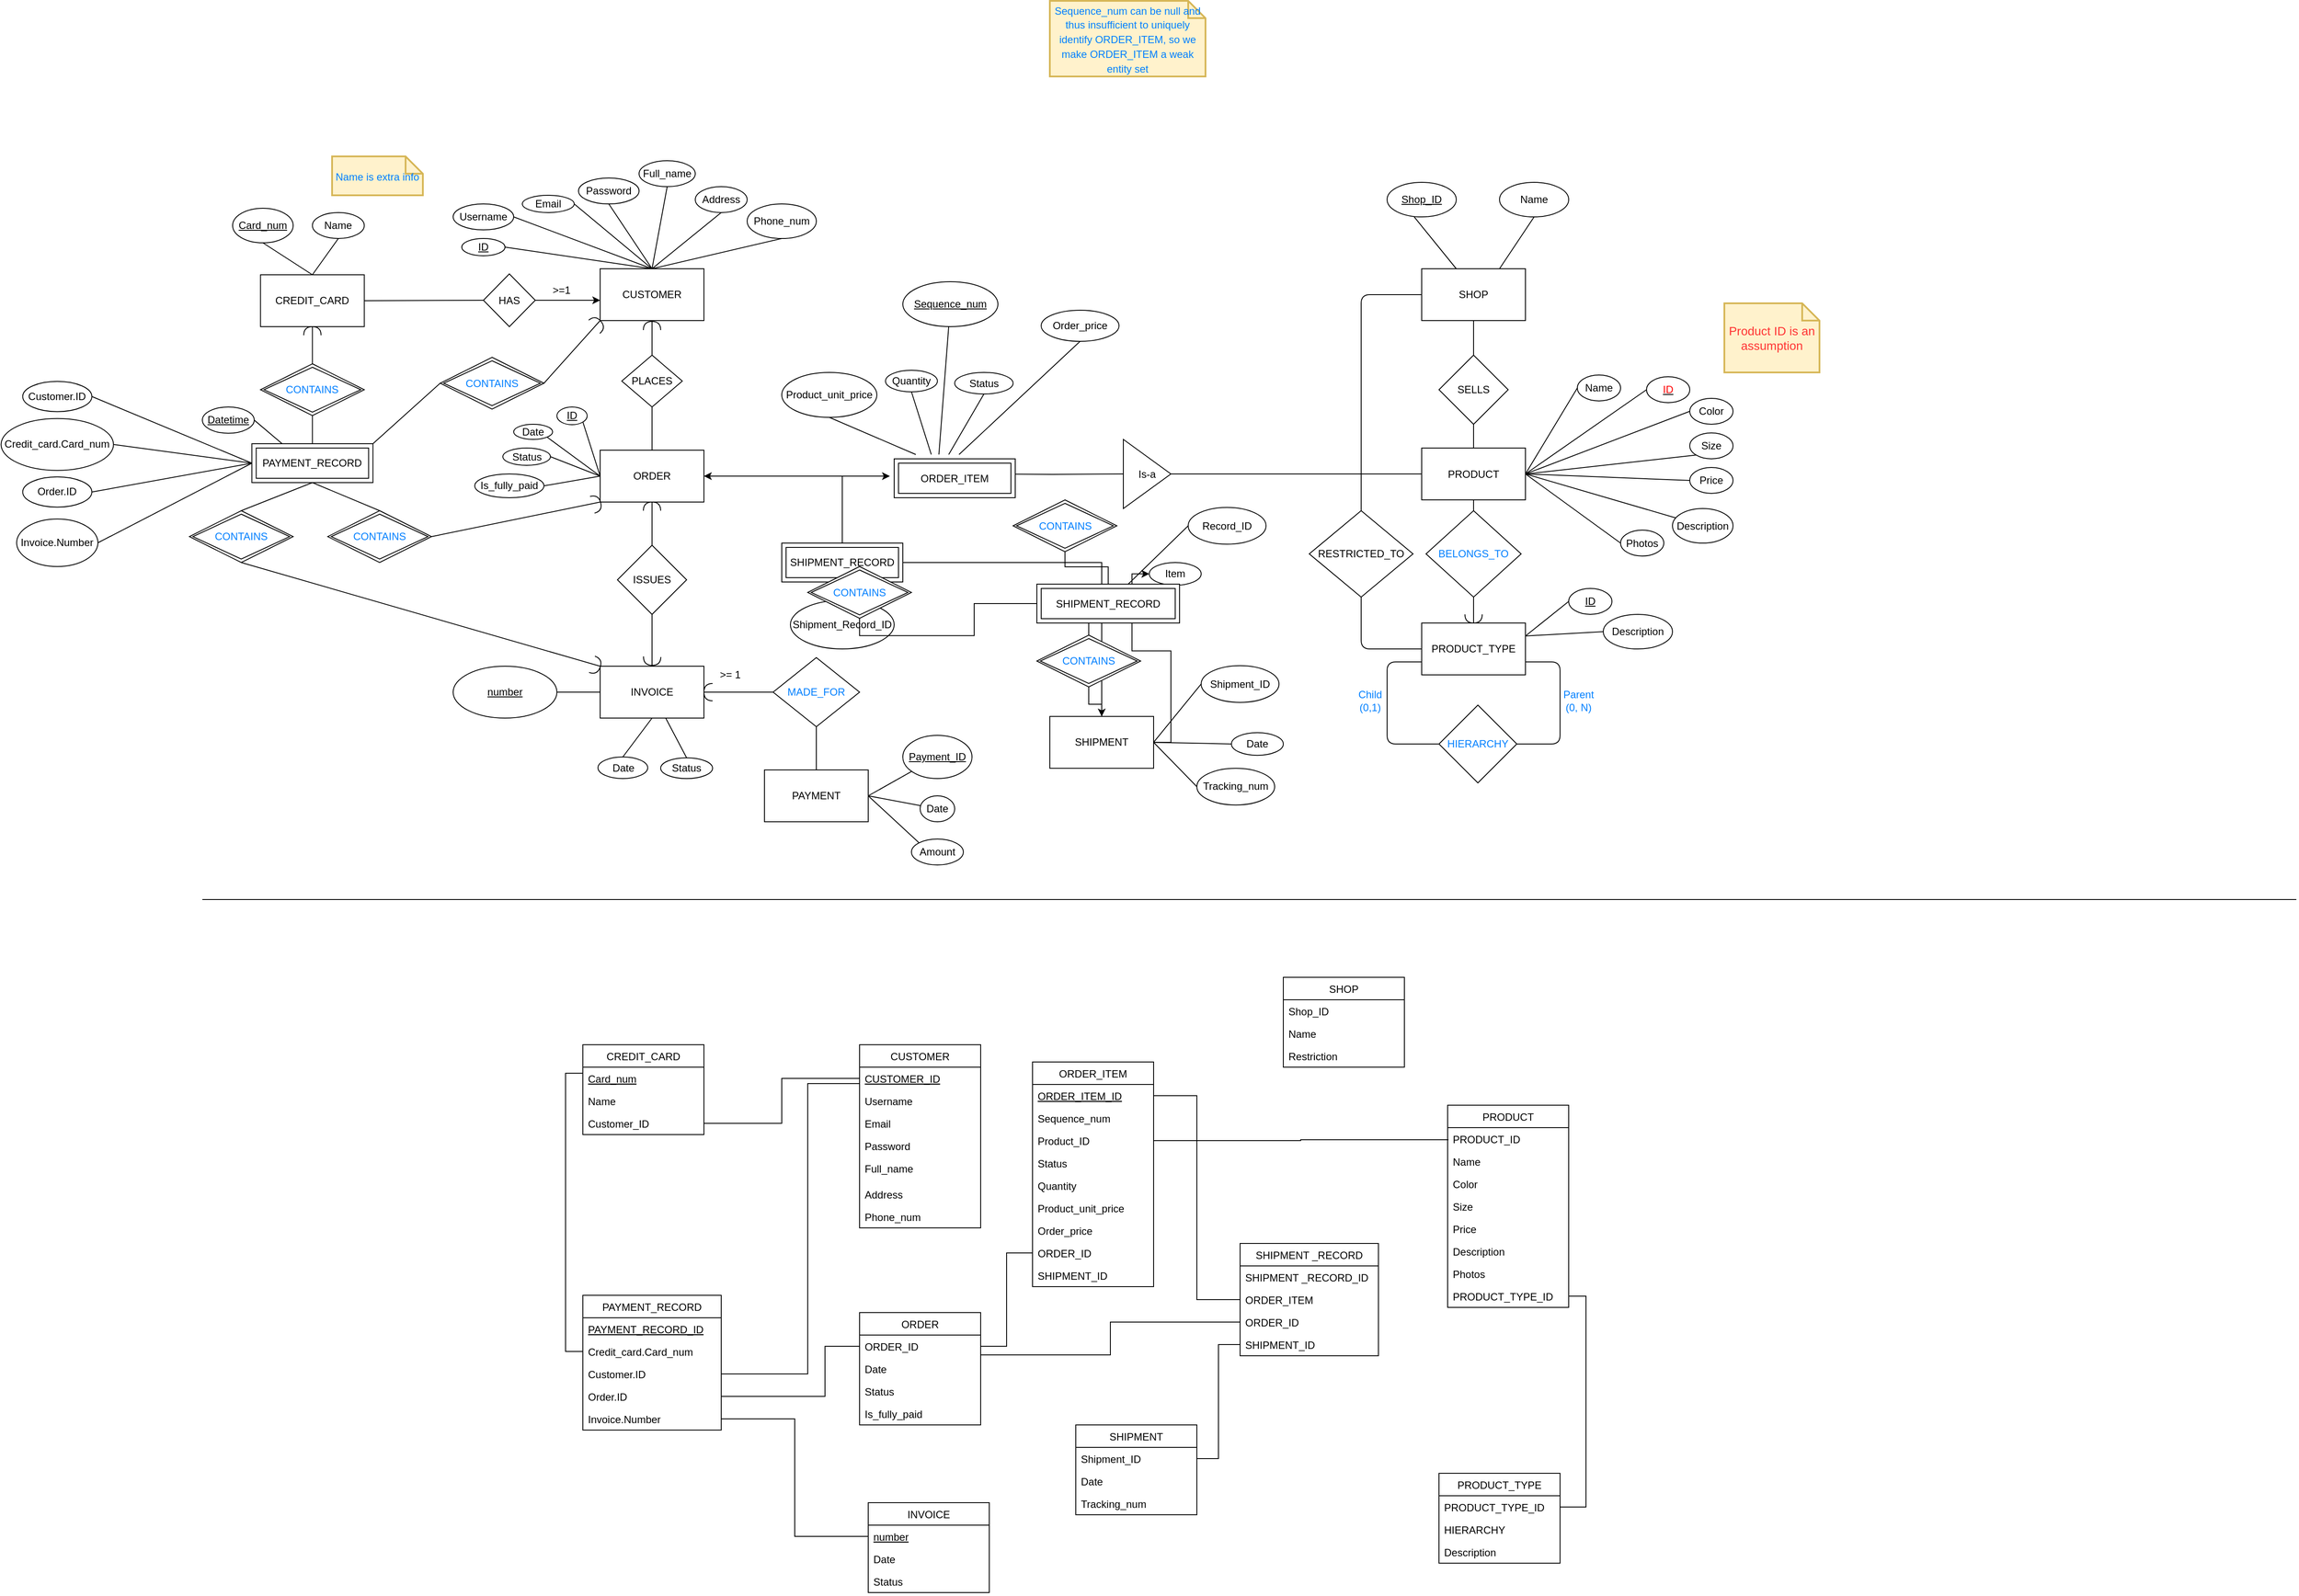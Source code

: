 <mxfile version="14.0.4" type="github">
  <diagram name="Page-1" id="e7e014a7-5840-1c2e-5031-d8a46d1fe8dd">
    <mxGraphModel dx="2250" dy="1574" grid="1" gridSize="10" guides="1" tooltips="1" connect="1" arrows="1" fold="1" page="1" pageScale="1" pageWidth="1169" pageHeight="826" background="none" math="0" shadow="0">
      <root>
        <mxCell id="0" />
        <mxCell id="1" parent="0" />
        <mxCell id="BIAA3tRsBqz8I-IRi0Bk-136" style="edgeStyle=none;orthogonalLoop=1;jettySize=auto;html=1;exitX=0.5;exitY=0;exitDx=0;exitDy=0;entryX=0.5;entryY=1;entryDx=0;entryDy=0;endArrow=none;" parent="1" source="BIAA3tRsBqz8I-IRi0Bk-1" target="BIAA3tRsBqz8I-IRi0Bk-128" edge="1">
          <mxGeometry relative="1" as="geometry" />
        </mxCell>
        <mxCell id="BIAA3tRsBqz8I-IRi0Bk-182" style="edgeStyle=none;orthogonalLoop=1;jettySize=auto;html=1;exitX=0.5;exitY=0;exitDx=0;exitDy=0;entryX=0.5;entryY=1;entryDx=0;entryDy=0;fontColor=#007FFF;endArrow=none;" parent="1" source="BIAA3tRsBqz8I-IRi0Bk-1" target="BIAA3tRsBqz8I-IRi0Bk-129" edge="1">
          <mxGeometry relative="1" as="geometry" />
        </mxCell>
        <mxCell id="BIAA3tRsBqz8I-IRi0Bk-184" style="edgeStyle=none;orthogonalLoop=1;jettySize=auto;html=1;exitX=0.5;exitY=0;exitDx=0;exitDy=0;entryX=1;entryY=0.5;entryDx=0;entryDy=0;fontColor=#007FFF;endArrow=none;" parent="1" source="BIAA3tRsBqz8I-IRi0Bk-1" target="BIAA3tRsBqz8I-IRi0Bk-27" edge="1">
          <mxGeometry relative="1" as="geometry" />
        </mxCell>
        <mxCell id="BIAA3tRsBqz8I-IRi0Bk-187" style="edgeStyle=none;orthogonalLoop=1;jettySize=auto;html=1;exitX=0.5;exitY=0;exitDx=0;exitDy=0;entryX=1;entryY=0.5;entryDx=0;entryDy=0;fontColor=#007FFF;endArrow=none;" parent="1" source="BIAA3tRsBqz8I-IRi0Bk-1" target="BIAA3tRsBqz8I-IRi0Bk-26" edge="1">
          <mxGeometry relative="1" as="geometry" />
        </mxCell>
        <mxCell id="BIAA3tRsBqz8I-IRi0Bk-188" style="edgeStyle=none;orthogonalLoop=1;jettySize=auto;html=1;exitX=0.5;exitY=0;exitDx=0;exitDy=0;entryX=0.5;entryY=1;entryDx=0;entryDy=0;fontColor=#007FFF;endArrow=none;" parent="1" source="BIAA3tRsBqz8I-IRi0Bk-1" target="BIAA3tRsBqz8I-IRi0Bk-130" edge="1">
          <mxGeometry relative="1" as="geometry" />
        </mxCell>
        <mxCell id="BIAA3tRsBqz8I-IRi0Bk-189" style="edgeStyle=none;orthogonalLoop=1;jettySize=auto;html=1;exitX=0.5;exitY=0;exitDx=0;exitDy=0;entryX=1;entryY=0.5;entryDx=0;entryDy=0;fontColor=#007FFF;endArrow=none;" parent="1" source="BIAA3tRsBqz8I-IRi0Bk-1" target="BIAA3tRsBqz8I-IRi0Bk-6" edge="1">
          <mxGeometry relative="1" as="geometry" />
        </mxCell>
        <mxCell id="BIAA3tRsBqz8I-IRi0Bk-190" style="edgeStyle=none;orthogonalLoop=1;jettySize=auto;html=1;exitX=0.5;exitY=0;exitDx=0;exitDy=0;entryX=0.5;entryY=1;entryDx=0;entryDy=0;fontColor=#007FFF;endArrow=none;" parent="1" source="BIAA3tRsBqz8I-IRi0Bk-1" target="BIAA3tRsBqz8I-IRi0Bk-127" edge="1">
          <mxGeometry relative="1" as="geometry" />
        </mxCell>
        <mxCell id="BIAA3tRsBqz8I-IRi0Bk-1" value="CUSTOMER" style="rounded=0;whiteSpace=wrap;html=1;" parent="1" vertex="1">
          <mxGeometry x="-50" y="260" width="120" height="60" as="geometry" />
        </mxCell>
        <mxCell id="BIAA3tRsBqz8I-IRi0Bk-2" style="edgeStyle=orthogonalEdgeStyle;rounded=0;orthogonalLoop=1;jettySize=auto;html=1;exitX=1;exitY=0.5;exitDx=0;exitDy=0;" parent="1" source="BIAA3tRsBqz8I-IRi0Bk-3" target="BIAA3tRsBqz8I-IRi0Bk-1" edge="1">
          <mxGeometry relative="1" as="geometry">
            <Array as="points">
              <mxPoint x="-80" y="296" />
              <mxPoint x="-80" y="296" />
            </Array>
          </mxGeometry>
        </mxCell>
        <mxCell id="BIAA3tRsBqz8I-IRi0Bk-219" style="edgeStyle=none;orthogonalLoop=1;jettySize=auto;html=1;exitX=0;exitY=0.5;exitDx=0;exitDy=0;entryX=1;entryY=0.5;entryDx=0;entryDy=0;fontColor=#007FFF;endArrow=none;" parent="1" source="BIAA3tRsBqz8I-IRi0Bk-3" target="BIAA3tRsBqz8I-IRi0Bk-5" edge="1">
          <mxGeometry relative="1" as="geometry" />
        </mxCell>
        <mxCell id="BIAA3tRsBqz8I-IRi0Bk-3" value="HAS" style="rhombus;whiteSpace=wrap;html=1;" parent="1" vertex="1">
          <mxGeometry x="-185" y="266" width="60" height="61" as="geometry" />
        </mxCell>
        <mxCell id="BIAA3tRsBqz8I-IRi0Bk-220" style="edgeStyle=none;orthogonalLoop=1;jettySize=auto;html=1;exitX=0.5;exitY=0;exitDx=0;exitDy=0;entryX=0.5;entryY=1;entryDx=0;entryDy=0;fontColor=#007FFF;endArrow=none;" parent="1" source="BIAA3tRsBqz8I-IRi0Bk-5" target="BIAA3tRsBqz8I-IRi0Bk-33" edge="1">
          <mxGeometry relative="1" as="geometry" />
        </mxCell>
        <mxCell id="BIAA3tRsBqz8I-IRi0Bk-221" style="edgeStyle=none;orthogonalLoop=1;jettySize=auto;html=1;exitX=0.5;exitY=0;exitDx=0;exitDy=0;entryX=0.5;entryY=1;entryDx=0;entryDy=0;fontColor=#007FFF;endArrow=none;" parent="1" source="BIAA3tRsBqz8I-IRi0Bk-5" target="BIAA3tRsBqz8I-IRi0Bk-31" edge="1">
          <mxGeometry relative="1" as="geometry" />
        </mxCell>
        <mxCell id="BIAA3tRsBqz8I-IRi0Bk-5" value="CREDIT_CARD" style="rounded=0;whiteSpace=wrap;html=1;" parent="1" vertex="1">
          <mxGeometry x="-442.75" y="267" width="120" height="60" as="geometry" />
        </mxCell>
        <mxCell id="BIAA3tRsBqz8I-IRi0Bk-6" value="&lt;u&gt;ID&lt;/u&gt;" style="ellipse;whiteSpace=wrap;html=1;" parent="1" vertex="1">
          <mxGeometry x="-210" y="225" width="50" height="20" as="geometry" />
        </mxCell>
        <mxCell id="BIAA3tRsBqz8I-IRi0Bk-154" style="edgeStyle=none;orthogonalLoop=1;jettySize=auto;html=1;exitX=1;exitY=0.5;exitDx=0;exitDy=0;entryX=0;entryY=0.5;entryDx=0;entryDy=0;endArrow=none;" parent="1" source="BIAA3tRsBqz8I-IRi0Bk-7" target="BIAA3tRsBqz8I-IRi0Bk-153" edge="1">
          <mxGeometry relative="1" as="geometry" />
        </mxCell>
        <mxCell id="BIAA3tRsBqz8I-IRi0Bk-7" value="PRODUCT" style="rounded=0;whiteSpace=wrap;html=1;" parent="1" vertex="1">
          <mxGeometry x="900" y="467.5" width="120" height="60" as="geometry" />
        </mxCell>
        <mxCell id="BIAA3tRsBqz8I-IRi0Bk-152" style="edgeStyle=none;orthogonalLoop=1;jettySize=auto;html=1;exitX=0.75;exitY=0;exitDx=0;exitDy=0;entryX=0.5;entryY=1;entryDx=0;entryDy=0;endArrow=none;" parent="1" source="BIAA3tRsBqz8I-IRi0Bk-8" target="BIAA3tRsBqz8I-IRi0Bk-151" edge="1">
          <mxGeometry relative="1" as="geometry" />
        </mxCell>
        <mxCell id="BIAA3tRsBqz8I-IRi0Bk-8" value="SHOP" style="rounded=0;whiteSpace=wrap;html=1;" parent="1" vertex="1">
          <mxGeometry x="900" y="260" width="120" height="60" as="geometry" />
        </mxCell>
        <mxCell id="BIAA3tRsBqz8I-IRi0Bk-9" value="SELLS" style="rhombus;whiteSpace=wrap;html=1;" parent="1" vertex="1">
          <mxGeometry x="920" y="360" width="80" height="80" as="geometry" />
        </mxCell>
        <mxCell id="BIAA3tRsBqz8I-IRi0Bk-10" value="" style="endArrow=none;html=1;entryX=0.5;entryY=1;entryDx=0;entryDy=0;exitX=0.5;exitY=0;exitDx=0;exitDy=0;" parent="1" source="BIAA3tRsBqz8I-IRi0Bk-9" target="BIAA3tRsBqz8I-IRi0Bk-8" edge="1">
          <mxGeometry width="50" height="50" relative="1" as="geometry">
            <mxPoint x="940" y="350" as="sourcePoint" />
            <mxPoint x="990" y="300" as="targetPoint" />
          </mxGeometry>
        </mxCell>
        <mxCell id="BIAA3tRsBqz8I-IRi0Bk-11" value="" style="endArrow=none;html=1;entryX=0.5;entryY=1;entryDx=0;entryDy=0;exitX=0.5;exitY=0;exitDx=0;exitDy=0;" parent="1" source="BIAA3tRsBqz8I-IRi0Bk-7" target="BIAA3tRsBqz8I-IRi0Bk-9" edge="1">
          <mxGeometry width="50" height="50" relative="1" as="geometry">
            <mxPoint x="950" y="470" as="sourcePoint" />
            <mxPoint x="1000" y="420" as="targetPoint" />
          </mxGeometry>
        </mxCell>
        <mxCell id="BIAA3tRsBqz8I-IRi0Bk-12" value="&lt;font color=&quot;#007fff&quot;&gt;BELONGS_TO&lt;/font&gt;" style="rhombus;whiteSpace=wrap;html=1;" parent="1" vertex="1">
          <mxGeometry x="905" y="540" width="110" height="100" as="geometry" />
        </mxCell>
        <mxCell id="BIAA3tRsBqz8I-IRi0Bk-13" value="PRODUCT_TYPE" style="rounded=0;whiteSpace=wrap;html=1;" parent="1" vertex="1">
          <mxGeometry x="900" y="670" width="120" height="60" as="geometry" />
        </mxCell>
        <mxCell id="BIAA3tRsBqz8I-IRi0Bk-15" value="" style="endArrow=none;html=1;exitX=0.5;exitY=0;exitDx=0;exitDy=0;entryX=0.5;entryY=1;entryDx=0;entryDy=0;" parent="1" source="BIAA3tRsBqz8I-IRi0Bk-12" target="BIAA3tRsBqz8I-IRi0Bk-7" edge="1">
          <mxGeometry width="50" height="50" relative="1" as="geometry">
            <mxPoint x="970" y="690" as="sourcePoint" />
            <mxPoint x="970" y="650" as="targetPoint" />
          </mxGeometry>
        </mxCell>
        <mxCell id="BIAA3tRsBqz8I-IRi0Bk-18" value="&lt;font color=&quot;#007fff&quot;&gt;HIERARCHY&lt;/font&gt;" style="rhombus;whiteSpace=wrap;html=1;" parent="1" vertex="1">
          <mxGeometry x="920" y="765" width="90" height="90" as="geometry" />
        </mxCell>
        <mxCell id="BIAA3tRsBqz8I-IRi0Bk-19" value="" style="endArrow=none;html=1;exitX=0;exitY=0.75;exitDx=0;exitDy=0;entryX=0;entryY=0.5;entryDx=0;entryDy=0;" parent="1" source="BIAA3tRsBqz8I-IRi0Bk-13" target="BIAA3tRsBqz8I-IRi0Bk-18" edge="1">
          <mxGeometry width="50" height="50" relative="1" as="geometry">
            <mxPoint x="829.289" y="750" as="sourcePoint" />
            <mxPoint x="829.289" y="700" as="targetPoint" />
            <Array as="points">
              <mxPoint x="860" y="715" />
              <mxPoint x="860" y="760" />
              <mxPoint x="860" y="810" />
            </Array>
          </mxGeometry>
        </mxCell>
        <mxCell id="BIAA3tRsBqz8I-IRi0Bk-20" value="Child&lt;br&gt;(0,1)" style="text;html=1;align=center;verticalAlign=middle;resizable=0;points=[];autosize=1;strokeColor=none;fillColor=none;fontColor=#007FFF;" parent="1" vertex="1">
          <mxGeometry x="820" y="745" width="40" height="30" as="geometry" />
        </mxCell>
        <mxCell id="BIAA3tRsBqz8I-IRi0Bk-21" value="Parent&lt;br&gt;(0, N)" style="text;html=1;align=center;verticalAlign=middle;resizable=0;points=[];autosize=1;strokeColor=none;fillColor=none;fontColor=#007FFF;" parent="1" vertex="1">
          <mxGeometry x="1056" y="745" width="50" height="30" as="geometry" />
        </mxCell>
        <mxCell id="BIAA3tRsBqz8I-IRi0Bk-22" value="RESTRICTED_TO" style="rhombus;whiteSpace=wrap;html=1;" parent="1" vertex="1">
          <mxGeometry x="770" y="540" width="120" height="100" as="geometry" />
        </mxCell>
        <mxCell id="BIAA3tRsBqz8I-IRi0Bk-23" value="&amp;gt;=1&lt;br&gt;" style="text;html=1;align=center;verticalAlign=middle;resizable=0;points=[];autosize=1;strokeColor=none;fillColor=none;" parent="1" vertex="1">
          <mxGeometry x="-115" y="275" width="40" height="20" as="geometry" />
        </mxCell>
        <mxCell id="BIAA3tRsBqz8I-IRi0Bk-24" value="" style="endArrow=none;html=1;entryX=0.5;entryY=1;entryDx=0;entryDy=0;exitX=0;exitY=0.5;exitDx=0;exitDy=0;" parent="1" source="BIAA3tRsBqz8I-IRi0Bk-13" target="BIAA3tRsBqz8I-IRi0Bk-22" edge="1">
          <mxGeometry width="50" height="50" relative="1" as="geometry">
            <mxPoint x="700" y="630" as="sourcePoint" />
            <mxPoint x="750" y="580" as="targetPoint" />
            <Array as="points">
              <mxPoint x="830" y="700" />
            </Array>
          </mxGeometry>
        </mxCell>
        <mxCell id="BIAA3tRsBqz8I-IRi0Bk-25" value="" style="endArrow=none;html=1;entryX=0;entryY=0.5;entryDx=0;entryDy=0;exitX=0.5;exitY=0;exitDx=0;exitDy=0;edgeStyle=orthogonalEdgeStyle;" parent="1" source="BIAA3tRsBqz8I-IRi0Bk-22" target="BIAA3tRsBqz8I-IRi0Bk-8" edge="1">
          <mxGeometry width="50" height="50" relative="1" as="geometry">
            <mxPoint x="800" y="480" as="sourcePoint" />
            <mxPoint x="850" y="430" as="targetPoint" />
          </mxGeometry>
        </mxCell>
        <mxCell id="BIAA3tRsBqz8I-IRi0Bk-26" value="Username" style="ellipse;whiteSpace=wrap;html=1;" parent="1" vertex="1">
          <mxGeometry x="-220" y="185" width="70" height="30" as="geometry" />
        </mxCell>
        <mxCell id="BIAA3tRsBqz8I-IRi0Bk-27" value="Email" style="ellipse;whiteSpace=wrap;html=1;" parent="1" vertex="1">
          <mxGeometry x="-140" y="175" width="60" height="20" as="geometry" />
        </mxCell>
        <mxCell id="BIAA3tRsBqz8I-IRi0Bk-31" value="&lt;u&gt;Card_num&lt;/u&gt;" style="ellipse;whiteSpace=wrap;html=1;" parent="1" vertex="1">
          <mxGeometry x="-475" y="190" width="70" height="40" as="geometry" />
        </mxCell>
        <mxCell id="BIAA3tRsBqz8I-IRi0Bk-33" value="Name" style="ellipse;whiteSpace=wrap;html=1;" parent="1" vertex="1">
          <mxGeometry x="-382.75" y="195" width="60" height="30" as="geometry" />
        </mxCell>
        <mxCell id="BIAA3tRsBqz8I-IRi0Bk-37" value="&lt;u&gt;Shop_ID&lt;/u&gt;" style="ellipse;whiteSpace=wrap;html=1;rounded=0;" parent="1" vertex="1">
          <mxGeometry x="860" y="160" width="80" height="40" as="geometry" />
        </mxCell>
        <mxCell id="BIAA3tRsBqz8I-IRi0Bk-38" value="" style="endArrow=none;html=1;entryX=0.392;entryY=1;entryDx=0;entryDy=0;entryPerimeter=0;" parent="1" target="BIAA3tRsBqz8I-IRi0Bk-37" edge="1">
          <mxGeometry width="50" height="50" relative="1" as="geometry">
            <mxPoint x="940" y="260" as="sourcePoint" />
            <mxPoint x="980" y="210" as="targetPoint" />
          </mxGeometry>
        </mxCell>
        <mxCell id="BIAA3tRsBqz8I-IRi0Bk-39" value="Name" style="ellipse;whiteSpace=wrap;html=1;" parent="1" vertex="1">
          <mxGeometry x="1080" y="383" width="50" height="30" as="geometry" />
        </mxCell>
        <mxCell id="BIAA3tRsBqz8I-IRi0Bk-40" value="Color" style="ellipse;whiteSpace=wrap;html=1;" parent="1" vertex="1">
          <mxGeometry x="1210" y="410" width="50" height="30" as="geometry" />
        </mxCell>
        <mxCell id="BIAA3tRsBqz8I-IRi0Bk-41" value="Description" style="ellipse;whiteSpace=wrap;html=1;" parent="1" vertex="1">
          <mxGeometry x="1190" y="537.5" width="70" height="40" as="geometry" />
        </mxCell>
        <mxCell id="BIAA3tRsBqz8I-IRi0Bk-42" value="Size" style="ellipse;whiteSpace=wrap;html=1;" parent="1" vertex="1">
          <mxGeometry x="1210" y="450" width="50" height="30" as="geometry" />
        </mxCell>
        <mxCell id="BIAA3tRsBqz8I-IRi0Bk-43" value="&lt;u&gt;&lt;font color=&quot;#ff0000&quot;&gt;ID&lt;/font&gt;&lt;/u&gt;" style="ellipse;whiteSpace=wrap;html=1;" parent="1" vertex="1">
          <mxGeometry x="1160" y="385" width="50" height="30" as="geometry" />
        </mxCell>
        <mxCell id="BIAA3tRsBqz8I-IRi0Bk-44" value="&lt;font color=&quot;#ff3333&quot;&gt;Product ID is an assumption&lt;/font&gt;" style="shape=note;strokeWidth=2;fontSize=14;size=20;whiteSpace=wrap;html=1;fillColor=#fff2cc;strokeColor=#d6b656;fontColor=#666600;" parent="1" vertex="1">
          <mxGeometry x="1250" y="300" width="110.0" height="80" as="geometry" />
        </mxCell>
        <mxCell id="BIAA3tRsBqz8I-IRi0Bk-45" value="" style="endArrow=none;html=1;entryX=0;entryY=0.5;entryDx=0;entryDy=0;exitX=1;exitY=0.5;exitDx=0;exitDy=0;" parent="1" source="BIAA3tRsBqz8I-IRi0Bk-7" target="BIAA3tRsBqz8I-IRi0Bk-39" edge="1">
          <mxGeometry width="50" height="50" relative="1" as="geometry">
            <mxPoint x="980" y="490" as="sourcePoint" />
            <mxPoint x="1030" y="440" as="targetPoint" />
          </mxGeometry>
        </mxCell>
        <mxCell id="BIAA3tRsBqz8I-IRi0Bk-46" value="" style="endArrow=none;html=1;exitX=1;exitY=0.5;exitDx=0;exitDy=0;entryX=0;entryY=0.5;entryDx=0;entryDy=0;" parent="1" source="BIAA3tRsBqz8I-IRi0Bk-7" target="BIAA3tRsBqz8I-IRi0Bk-43" edge="1">
          <mxGeometry width="50" height="50" relative="1" as="geometry">
            <mxPoint x="1080" y="510" as="sourcePoint" />
            <mxPoint x="1130" y="460" as="targetPoint" />
          </mxGeometry>
        </mxCell>
        <mxCell id="BIAA3tRsBqz8I-IRi0Bk-47" value="" style="endArrow=none;html=1;entryX=0;entryY=0.5;entryDx=0;entryDy=0;exitX=1;exitY=0.5;exitDx=0;exitDy=0;" parent="1" source="BIAA3tRsBqz8I-IRi0Bk-7" target="BIAA3tRsBqz8I-IRi0Bk-40" edge="1">
          <mxGeometry width="50" height="50" relative="1" as="geometry">
            <mxPoint x="1020" y="500" as="sourcePoint" />
            <mxPoint x="1170" y="410" as="targetPoint" />
          </mxGeometry>
        </mxCell>
        <mxCell id="BIAA3tRsBqz8I-IRi0Bk-48" value="" style="endArrow=none;html=1;entryX=0;entryY=1;entryDx=0;entryDy=0;exitX=1;exitY=0.5;exitDx=0;exitDy=0;" parent="1" source="BIAA3tRsBqz8I-IRi0Bk-7" target="BIAA3tRsBqz8I-IRi0Bk-42" edge="1">
          <mxGeometry width="50" height="50" relative="1" as="geometry">
            <mxPoint x="1030" y="510" as="sourcePoint" />
            <mxPoint x="1130" y="475" as="targetPoint" />
          </mxGeometry>
        </mxCell>
        <mxCell id="BIAA3tRsBqz8I-IRi0Bk-49" value="" style="endArrow=none;html=1;exitX=1;exitY=0.5;exitDx=0;exitDy=0;" parent="1" source="BIAA3tRsBqz8I-IRi0Bk-7" target="BIAA3tRsBqz8I-IRi0Bk-41" edge="1">
          <mxGeometry width="50" height="50" relative="1" as="geometry">
            <mxPoint x="1030" y="500" as="sourcePoint" />
            <mxPoint x="1197.322" y="475.607" as="targetPoint" />
          </mxGeometry>
        </mxCell>
        <mxCell id="BIAA3tRsBqz8I-IRi0Bk-50" value="&lt;u&gt;ID&lt;/u&gt;" style="ellipse;whiteSpace=wrap;html=1;" parent="1" vertex="1">
          <mxGeometry x="1070" y="630" width="50" height="30" as="geometry" />
        </mxCell>
        <mxCell id="BIAA3tRsBqz8I-IRi0Bk-51" value="" style="endArrow=none;html=1;entryX=0;entryY=0.5;entryDx=0;entryDy=0;exitX=1;exitY=0.25;exitDx=0;exitDy=0;" parent="1" source="BIAA3tRsBqz8I-IRi0Bk-13" target="BIAA3tRsBqz8I-IRi0Bk-50" edge="1">
          <mxGeometry width="50" height="50" relative="1" as="geometry">
            <mxPoint x="1040" y="670" as="sourcePoint" />
            <mxPoint x="1090" y="595" as="targetPoint" />
          </mxGeometry>
        </mxCell>
        <mxCell id="BIAA3tRsBqz8I-IRi0Bk-52" value="Description" style="ellipse;whiteSpace=wrap;html=1;" parent="1" vertex="1">
          <mxGeometry x="1110" y="660" width="80" height="40" as="geometry" />
        </mxCell>
        <mxCell id="BIAA3tRsBqz8I-IRi0Bk-53" value="" style="endArrow=none;html=1;entryX=0;entryY=0.5;entryDx=0;entryDy=0;exitX=1;exitY=0.25;exitDx=0;exitDy=0;" parent="1" source="BIAA3tRsBqz8I-IRi0Bk-13" target="BIAA3tRsBqz8I-IRi0Bk-52" edge="1">
          <mxGeometry width="50" height="50" relative="1" as="geometry">
            <mxPoint x="1030" y="695" as="sourcePoint" />
            <mxPoint x="1080" y="655" as="targetPoint" />
          </mxGeometry>
        </mxCell>
        <mxCell id="BIAA3tRsBqz8I-IRi0Bk-54" value="Photos" style="ellipse;whiteSpace=wrap;html=1;" parent="1" vertex="1">
          <mxGeometry x="1130" y="562.5" width="50" height="30" as="geometry" />
        </mxCell>
        <mxCell id="BIAA3tRsBqz8I-IRi0Bk-55" value="" style="endArrow=none;html=1;exitX=1;exitY=0.5;exitDx=0;exitDy=0;entryX=0;entryY=0.5;entryDx=0;entryDy=0;" parent="1" source="BIAA3tRsBqz8I-IRi0Bk-7" target="BIAA3tRsBqz8I-IRi0Bk-54" edge="1">
          <mxGeometry width="50" height="50" relative="1" as="geometry">
            <mxPoint x="1030" y="510" as="sourcePoint" />
            <mxPoint x="1180" y="510" as="targetPoint" />
          </mxGeometry>
        </mxCell>
        <mxCell id="BIAA3tRsBqz8I-IRi0Bk-165" style="edgeStyle=none;orthogonalLoop=1;jettySize=auto;html=1;entryX=1;entryY=1;entryDx=0;entryDy=0;fontColor=#007FFF;endArrow=none;exitX=0;exitY=0.5;exitDx=0;exitDy=0;" parent="1" source="BIAA3tRsBqz8I-IRi0Bk-59" target="BIAA3tRsBqz8I-IRi0Bk-163" edge="1">
          <mxGeometry relative="1" as="geometry" />
        </mxCell>
        <mxCell id="BIAA3tRsBqz8I-IRi0Bk-59" value="ORDER" style="rounded=0;whiteSpace=wrap;html=1;" parent="1" vertex="1">
          <mxGeometry x="-50" y="470" width="120" height="60" as="geometry" />
        </mxCell>
        <mxCell id="BIAA3tRsBqz8I-IRi0Bk-60" value="PLACES" style="rhombus;whiteSpace=wrap;html=1;" parent="1" vertex="1">
          <mxGeometry x="-25" y="360" width="70" height="60" as="geometry" />
        </mxCell>
        <mxCell id="BIAA3tRsBqz8I-IRi0Bk-63" value="" style="endArrow=none;html=1;exitX=0.5;exitY=0;exitDx=0;exitDy=0;entryX=0.5;entryY=1;entryDx=0;entryDy=0;" parent="1" source="BIAA3tRsBqz8I-IRi0Bk-59" target="BIAA3tRsBqz8I-IRi0Bk-60" edge="1">
          <mxGeometry width="50" height="50" relative="1" as="geometry">
            <mxPoint x="-10" y="520" as="sourcePoint" />
            <mxPoint x="40" y="470" as="targetPoint" />
          </mxGeometry>
        </mxCell>
        <mxCell id="BIAA3tRsBqz8I-IRi0Bk-64" value="Status" style="ellipse;whiteSpace=wrap;html=1;" parent="1" vertex="1">
          <mxGeometry x="-162.5" y="467.5" width="55" height="20" as="geometry" />
        </mxCell>
        <mxCell id="BIAA3tRsBqz8I-IRi0Bk-65" value="" style="endArrow=none;html=1;entryX=1;entryY=0.5;entryDx=0;entryDy=0;exitX=0;exitY=0.5;exitDx=0;exitDy=0;" parent="1" source="BIAA3tRsBqz8I-IRi0Bk-59" target="BIAA3tRsBqz8I-IRi0Bk-64" edge="1">
          <mxGeometry width="50" height="50" relative="1" as="geometry">
            <mxPoint x="-140" y="620" as="sourcePoint" />
            <mxPoint x="-90" y="570" as="targetPoint" />
          </mxGeometry>
        </mxCell>
        <mxCell id="BIAA3tRsBqz8I-IRi0Bk-66" value="&lt;font color=&quot;#007fff&quot; style=&quot;font-size: 12px&quot;&gt;Name is extra info&lt;/font&gt;" style="shape=note;strokeWidth=2;fontSize=14;size=20;whiteSpace=wrap;html=1;fillColor=#fff2cc;strokeColor=#d6b656;fontColor=#666600;" parent="1" vertex="1">
          <mxGeometry x="-360" y="130" width="105" height="45" as="geometry" />
        </mxCell>
        <mxCell id="BIAA3tRsBqz8I-IRi0Bk-67" value="&lt;font color=&quot;#007fff&quot; style=&quot;font-size: 12px&quot;&gt;Sequence_num can be null and thus insufficient to uniquely identify ORDER_ITEM, so we make ORDER_ITEM a weak entity set&lt;/font&gt;" style="shape=note;strokeWidth=2;fontSize=14;size=20;whiteSpace=wrap;html=1;fillColor=#fff2cc;strokeColor=#d6b656;fontColor=#666600;" parent="1" vertex="1">
          <mxGeometry x="470" y="-50" width="180" height="87.5" as="geometry" />
        </mxCell>
        <mxCell id="BIAA3tRsBqz8I-IRi0Bk-68" value="&lt;u&gt;Sequence_num&lt;/u&gt;" style="ellipse;whiteSpace=wrap;html=1;" parent="1" vertex="1">
          <mxGeometry x="300" y="275" width="110" height="52" as="geometry" />
        </mxCell>
        <mxCell id="BIAA3tRsBqz8I-IRi0Bk-72" value="" style="edgeStyle=none;rounded=0;orthogonalLoop=1;jettySize=auto;html=1;endArrow=none;endFill=0;" parent="1" target="BIAA3tRsBqz8I-IRi0Bk-68" edge="1">
          <mxGeometry relative="1" as="geometry">
            <mxPoint x="341.717" y="475" as="sourcePoint" />
          </mxGeometry>
        </mxCell>
        <mxCell id="BIAA3tRsBqz8I-IRi0Bk-74" style="edgeStyle=orthogonalEdgeStyle;rounded=0;orthogonalLoop=1;jettySize=auto;html=1;exitX=1;exitY=0.5;exitDx=0;exitDy=0;endArrow=none;endFill=0;" parent="1" target="BIAA3tRsBqz8I-IRi0Bk-79" edge="1">
          <mxGeometry relative="1" as="geometry">
            <mxPoint x="390" y="497.5" as="sourcePoint" />
          </mxGeometry>
        </mxCell>
        <mxCell id="BIAA3tRsBqz8I-IRi0Bk-172" style="edgeStyle=none;orthogonalLoop=1;jettySize=auto;html=1;entryX=0.5;entryY=1;entryDx=0;entryDy=0;fontColor=#007FFF;endArrow=none;" parent="1" target="BIAA3tRsBqz8I-IRi0Bk-169" edge="1">
          <mxGeometry relative="1" as="geometry">
            <mxPoint x="353.074" y="475" as="sourcePoint" />
          </mxGeometry>
        </mxCell>
        <mxCell id="BIAA3tRsBqz8I-IRi0Bk-173" style="edgeStyle=none;orthogonalLoop=1;jettySize=auto;html=1;exitX=0.75;exitY=0;exitDx=0;exitDy=0;entryX=0.5;entryY=1;entryDx=0;entryDy=0;fontColor=#007FFF;endArrow=none;" parent="1" target="BIAA3tRsBqz8I-IRi0Bk-77" edge="1">
          <mxGeometry relative="1" as="geometry">
            <mxPoint x="365" y="475" as="sourcePoint" />
          </mxGeometry>
        </mxCell>
        <mxCell id="BIAA3tRsBqz8I-IRi0Bk-174" style="edgeStyle=none;orthogonalLoop=1;jettySize=auto;html=1;exitX=0.25;exitY=0;exitDx=0;exitDy=0;entryX=0.5;entryY=1;entryDx=0;entryDy=0;fontColor=#007FFF;endArrow=none;" parent="1" target="BIAA3tRsBqz8I-IRi0Bk-167" edge="1">
          <mxGeometry relative="1" as="geometry">
            <mxPoint x="315" y="475" as="sourcePoint" />
          </mxGeometry>
        </mxCell>
        <mxCell id="BIAA3tRsBqz8I-IRi0Bk-191" style="edgeStyle=none;orthogonalLoop=1;jettySize=auto;html=1;entryX=0.5;entryY=1;entryDx=0;entryDy=0;fontColor=#007FFF;endArrow=none;" parent="1" target="BIAA3tRsBqz8I-IRi0Bk-168" edge="1">
          <mxGeometry relative="1" as="geometry">
            <mxPoint x="332.895" y="475" as="sourcePoint" />
          </mxGeometry>
        </mxCell>
        <mxCell id="BIAA3tRsBqz8I-IRi0Bk-77" value="Order_price" style="ellipse;whiteSpace=wrap;html=1;fillColor=#FFFFFF;" parent="1" vertex="1">
          <mxGeometry x="460" y="308" width="90" height="36" as="geometry" />
        </mxCell>
        <mxCell id="BIAA3tRsBqz8I-IRi0Bk-78" style="edgeStyle=orthogonalEdgeStyle;rounded=0;orthogonalLoop=1;jettySize=auto;html=1;exitX=1;exitY=0.5;exitDx=0;exitDy=0;entryX=0;entryY=0.5;entryDx=0;entryDy=0;endArrow=none;endFill=0;" parent="1" source="BIAA3tRsBqz8I-IRi0Bk-79" target="BIAA3tRsBqz8I-IRi0Bk-7" edge="1">
          <mxGeometry relative="1" as="geometry" />
        </mxCell>
        <mxCell id="BIAA3tRsBqz8I-IRi0Bk-79" value="Is-a" style="triangle;whiteSpace=wrap;html=1;strokeColor=#000000;fillColor=#FFFFFF;" parent="1" vertex="1">
          <mxGeometry x="555" y="457.5" width="55" height="80" as="geometry" />
        </mxCell>
        <mxCell id="BIAA3tRsBqz8I-IRi0Bk-81" value="ISSUES" style="rhombus;whiteSpace=wrap;html=1;rounded=0;" parent="1" vertex="1">
          <mxGeometry x="-30" y="580" width="80" height="80" as="geometry" />
        </mxCell>
        <mxCell id="BIAA3tRsBqz8I-IRi0Bk-82" value="" style="edgeStyle=orthogonalEdgeStyle;rounded=0;orthogonalLoop=1;jettySize=auto;html=1;endArrow=none;endFill=0;" parent="1" source="BIAA3tRsBqz8I-IRi0Bk-86" target="BIAA3tRsBqz8I-IRi0Bk-89" edge="1">
          <mxGeometry relative="1" as="geometry" />
        </mxCell>
        <mxCell id="BIAA3tRsBqz8I-IRi0Bk-175" style="edgeStyle=none;orthogonalLoop=1;jettySize=auto;html=1;exitX=0.5;exitY=1;exitDx=0;exitDy=0;entryX=0.5;entryY=0;entryDx=0;entryDy=0;fontColor=#007FFF;endArrow=none;" parent="1" source="BIAA3tRsBqz8I-IRi0Bk-86" target="BIAA3tRsBqz8I-IRi0Bk-97" edge="1">
          <mxGeometry relative="1" as="geometry" />
        </mxCell>
        <mxCell id="BIAA3tRsBqz8I-IRi0Bk-176" style="edgeStyle=none;orthogonalLoop=1;jettySize=auto;html=1;entryX=0.5;entryY=0;entryDx=0;entryDy=0;fontColor=#007FFF;endArrow=none;" parent="1" source="BIAA3tRsBqz8I-IRi0Bk-86" target="BIAA3tRsBqz8I-IRi0Bk-96" edge="1">
          <mxGeometry relative="1" as="geometry" />
        </mxCell>
        <mxCell id="BIAA3tRsBqz8I-IRi0Bk-86" value="INVOICE" style="whiteSpace=wrap;html=1;rounded=0;" parent="1" vertex="1">
          <mxGeometry x="-50" y="720" width="120" height="60" as="geometry" />
        </mxCell>
        <mxCell id="BIAA3tRsBqz8I-IRi0Bk-89" value="&lt;u&gt;number&lt;/u&gt;" style="ellipse;whiteSpace=wrap;html=1;rounded=0;" parent="1" vertex="1">
          <mxGeometry x="-220" y="720" width="120" height="60" as="geometry" />
        </mxCell>
        <mxCell id="BIAA3tRsBqz8I-IRi0Bk-90" value="" style="rounded=0;orthogonalLoop=1;jettySize=auto;html=1;endArrow=none;endFill=0;exitX=1;exitY=0.5;exitDx=0;exitDy=0;" parent="1" source="BIAA3tRsBqz8I-IRi0Bk-95" target="BIAA3tRsBqz8I-IRi0Bk-98" edge="1">
          <mxGeometry relative="1" as="geometry" />
        </mxCell>
        <mxCell id="BIAA3tRsBqz8I-IRi0Bk-92" style="rounded=0;orthogonalLoop=1;jettySize=auto;html=1;exitX=1;exitY=0.5;exitDx=0;exitDy=0;entryX=0;entryY=0;entryDx=0;entryDy=0;endArrow=none;endFill=0;" parent="1" source="BIAA3tRsBqz8I-IRi0Bk-95" target="BIAA3tRsBqz8I-IRi0Bk-116" edge="1">
          <mxGeometry relative="1" as="geometry" />
        </mxCell>
        <mxCell id="BIAA3tRsBqz8I-IRi0Bk-94" value="" style="edgeStyle=none;rounded=0;orthogonalLoop=1;jettySize=auto;html=1;endArrow=none;endFill=0;exitX=1;exitY=0.5;exitDx=0;exitDy=0;" parent="1" source="BIAA3tRsBqz8I-IRi0Bk-95" target="BIAA3tRsBqz8I-IRi0Bk-118" edge="1">
          <mxGeometry relative="1" as="geometry" />
        </mxCell>
        <mxCell id="BIAA3tRsBqz8I-IRi0Bk-95" value="PAYMENT" style="rounded=0;whiteSpace=wrap;html=1;strokeColor=#000000;fillColor=#FFFFFF;" parent="1" vertex="1">
          <mxGeometry x="140" y="840" width="120" height="60" as="geometry" />
        </mxCell>
        <mxCell id="BIAA3tRsBqz8I-IRi0Bk-96" value="Status" style="ellipse;whiteSpace=wrap;html=1;rounded=0;" parent="1" vertex="1">
          <mxGeometry x="20" y="826" width="60" height="24" as="geometry" />
        </mxCell>
        <mxCell id="BIAA3tRsBqz8I-IRi0Bk-97" value="Date" style="ellipse;whiteSpace=wrap;html=1;rounded=0;" parent="1" vertex="1">
          <mxGeometry x="-52.5" y="825" width="57.5" height="25" as="geometry" />
        </mxCell>
        <mxCell id="BIAA3tRsBqz8I-IRi0Bk-98" value="&lt;u&gt;Payment_ID&lt;/u&gt;" style="ellipse;whiteSpace=wrap;html=1;rounded=0;fillColor=#FFFFFF;" parent="1" vertex="1">
          <mxGeometry x="300" y="800" width="80" height="50" as="geometry" />
        </mxCell>
        <mxCell id="BIAA3tRsBqz8I-IRi0Bk-99" value="" style="edgeStyle=orthogonalEdgeStyle;rounded=0;orthogonalLoop=1;jettySize=auto;html=1;endArrow=none;endFill=0;" parent="1" source="BIAA3tRsBqz8I-IRi0Bk-100" target="BIAA3tRsBqz8I-IRi0Bk-95" edge="1">
          <mxGeometry relative="1" as="geometry" />
        </mxCell>
        <mxCell id="BIAA3tRsBqz8I-IRi0Bk-100" value="&lt;font color=&quot;#007fff&quot;&gt;MADE_FOR&lt;/font&gt;" style="rhombus;whiteSpace=wrap;html=1;rounded=0;" parent="1" vertex="1">
          <mxGeometry x="150" y="710" width="100" height="80" as="geometry" />
        </mxCell>
        <mxCell id="BIAA3tRsBqz8I-IRi0Bk-102" value="&amp;gt;= 1" style="text;html=1;align=center;verticalAlign=middle;resizable=0;points=[];autosize=1;strokeColor=none;fillColor=none;" parent="1" vertex="1">
          <mxGeometry x="80" y="720" width="40" height="20" as="geometry" />
        </mxCell>
        <mxCell id="BIAA3tRsBqz8I-IRi0Bk-198" style="edgeStyle=none;orthogonalLoop=1;jettySize=auto;html=1;exitX=1;exitY=0.5;exitDx=0;exitDy=0;entryX=0;entryY=0.5;entryDx=0;entryDy=0;fontColor=#007FFF;endArrow=none;" parent="1" source="BIAA3tRsBqz8I-IRi0Bk-104" target="BIAA3tRsBqz8I-IRi0Bk-105" edge="1">
          <mxGeometry relative="1" as="geometry" />
        </mxCell>
        <mxCell id="BIAA3tRsBqz8I-IRi0Bk-204" style="edgeStyle=none;orthogonalLoop=1;jettySize=auto;html=1;exitX=1;exitY=0.5;exitDx=0;exitDy=0;entryX=0;entryY=0.5;entryDx=0;entryDy=0;fontColor=#007FFF;endArrow=none;" parent="1" source="BIAA3tRsBqz8I-IRi0Bk-104" target="BIAA3tRsBqz8I-IRi0Bk-200" edge="1">
          <mxGeometry relative="1" as="geometry" />
        </mxCell>
        <mxCell id="BIAA3tRsBqz8I-IRi0Bk-205" style="edgeStyle=none;orthogonalLoop=1;jettySize=auto;html=1;exitX=1;exitY=0.5;exitDx=0;exitDy=0;entryX=0;entryY=0.5;entryDx=0;entryDy=0;fontColor=#007FFF;endArrow=none;" parent="1" source="BIAA3tRsBqz8I-IRi0Bk-104" target="BIAA3tRsBqz8I-IRi0Bk-202" edge="1">
          <mxGeometry relative="1" as="geometry" />
        </mxCell>
        <mxCell id="Fr1E9OPYCrHmNysL7G3M-13" style="edgeStyle=orthogonalEdgeStyle;rounded=0;orthogonalLoop=1;jettySize=auto;html=1;exitX=1;exitY=0.5;exitDx=0;exitDy=0;entryX=0;entryY=0.5;entryDx=0;entryDy=0;" edge="1" parent="1" source="BIAA3tRsBqz8I-IRi0Bk-104" target="Fr1E9OPYCrHmNysL7G3M-11">
          <mxGeometry relative="1" as="geometry" />
        </mxCell>
        <mxCell id="BIAA3tRsBqz8I-IRi0Bk-104" value="SHIPMENT" style="rounded=0;whiteSpace=wrap;html=1;strokeColor=#000000;fillColor=#FFFFFF;" parent="1" vertex="1">
          <mxGeometry x="470" y="778.1" width="120" height="60" as="geometry" />
        </mxCell>
        <mxCell id="BIAA3tRsBqz8I-IRi0Bk-105" value="Shipment_ID" style="ellipse;whiteSpace=wrap;html=1;rounded=0;fillColor=#FFFFFF;" parent="1" vertex="1">
          <mxGeometry x="645" y="719.35" width="90" height="42.5" as="geometry" />
        </mxCell>
        <mxCell id="BIAA3tRsBqz8I-IRi0Bk-196" style="edgeStyle=none;orthogonalLoop=1;jettySize=auto;html=1;exitX=1;exitY=0.5;exitDx=0;exitDy=0;entryX=0;entryY=0.5;entryDx=0;entryDy=0;fontColor=#007FFF;endArrow=none;" parent="1" source="BIAA3tRsBqz8I-IRi0Bk-106" target="BIAA3tRsBqz8I-IRi0Bk-59" edge="1">
          <mxGeometry relative="1" as="geometry" />
        </mxCell>
        <mxCell id="BIAA3tRsBqz8I-IRi0Bk-106" value="Is_fully_paid" style="ellipse;whiteSpace=wrap;html=1;rounded=0;fillColor=#FFFFFF;" parent="1" vertex="1">
          <mxGeometry x="-195" y="497.5" width="80" height="27.5" as="geometry" />
        </mxCell>
        <mxCell id="BIAA3tRsBqz8I-IRi0Bk-112" style="edgeStyle=orthogonalEdgeStyle;rounded=0;orthogonalLoop=1;jettySize=auto;html=1;exitX=0;exitY=0.5;exitDx=0;exitDy=0;entryX=0;entryY=0.5;entryDx=0;entryDy=0;endArrow=none;endFill=0;" parent="1" source="BIAA3tRsBqz8I-IRi0Bk-98" target="BIAA3tRsBqz8I-IRi0Bk-98" edge="1">
          <mxGeometry relative="1" as="geometry" />
        </mxCell>
        <mxCell id="BIAA3tRsBqz8I-IRi0Bk-116" value="Amount" style="ellipse;whiteSpace=wrap;html=1;strokeColor=#000000;fillColor=#FFFFFF;" parent="1" vertex="1">
          <mxGeometry x="310" y="920" width="60" height="30" as="geometry" />
        </mxCell>
        <mxCell id="BIAA3tRsBqz8I-IRi0Bk-118" value="Date" style="ellipse;whiteSpace=wrap;html=1;rounded=0;fillColor=#FFFFFF;" parent="1" vertex="1">
          <mxGeometry x="320" y="870" width="40" height="30" as="geometry" />
        </mxCell>
        <mxCell id="BIAA3tRsBqz8I-IRi0Bk-213" style="edgeStyle=none;orthogonalLoop=1;jettySize=auto;html=1;exitX=0;exitY=0.5;exitDx=0;exitDy=0;entryX=1;entryY=0.5;entryDx=0;entryDy=0;fontColor=#007FFF;endArrow=none;" parent="1" source="BIAA3tRsBqz8I-IRi0Bk-120" target="BIAA3tRsBqz8I-IRi0Bk-206" edge="1">
          <mxGeometry relative="1" as="geometry" />
        </mxCell>
        <mxCell id="YEvS3idMorMy7A3DSORb-3" style="edgeStyle=none;orthogonalLoop=1;jettySize=auto;html=1;exitX=0.5;exitY=0;exitDx=0;exitDy=0;entryX=0.5;entryY=1;entryDx=0;entryDy=0;fontColor=#007FFF;endArrow=none;" parent="1" source="BIAA3tRsBqz8I-IRi0Bk-120" target="BIAA3tRsBqz8I-IRi0Bk-228" edge="1">
          <mxGeometry relative="1" as="geometry" />
        </mxCell>
        <mxCell id="YEvS3idMorMy7A3DSORb-5" style="edgeStyle=none;orthogonalLoop=1;jettySize=auto;html=1;exitX=0.5;exitY=1;exitDx=0;exitDy=0;entryX=0.5;entryY=0;entryDx=0;entryDy=0;fontColor=#007FFF;endArrow=none;" parent="1" source="BIAA3tRsBqz8I-IRi0Bk-120" target="YEvS3idMorMy7A3DSORb-4" edge="1">
          <mxGeometry relative="1" as="geometry" />
        </mxCell>
        <mxCell id="YEvS3idMorMy7A3DSORb-6" style="edgeStyle=none;orthogonalLoop=1;jettySize=auto;html=1;exitX=0.5;exitY=1;exitDx=0;exitDy=0;entryX=0.5;entryY=0;entryDx=0;entryDy=0;fontColor=#007FFF;endArrow=none;" parent="1" source="BIAA3tRsBqz8I-IRi0Bk-120" target="BIAA3tRsBqz8I-IRi0Bk-231" edge="1">
          <mxGeometry relative="1" as="geometry" />
        </mxCell>
        <mxCell id="YEvS3idMorMy7A3DSORb-10" style="edgeStyle=none;orthogonalLoop=1;jettySize=auto;html=1;exitX=0;exitY=0.5;exitDx=0;exitDy=0;entryX=1;entryY=0.5;entryDx=0;entryDy=0;fontColor=#007FFF;endArrow=none;" parent="1" source="BIAA3tRsBqz8I-IRi0Bk-120" target="YEvS3idMorMy7A3DSORb-8" edge="1">
          <mxGeometry relative="1" as="geometry" />
        </mxCell>
        <mxCell id="YEvS3idMorMy7A3DSORb-13" style="edgeStyle=none;orthogonalLoop=1;jettySize=auto;html=1;exitX=0.25;exitY=0;exitDx=0;exitDy=0;entryX=1;entryY=0.5;entryDx=0;entryDy=0;fontColor=#007FFF;endArrow=none;" parent="1" source="BIAA3tRsBqz8I-IRi0Bk-120" target="YEvS3idMorMy7A3DSORb-11" edge="1">
          <mxGeometry relative="1" as="geometry" />
        </mxCell>
        <mxCell id="BIAA3tRsBqz8I-IRi0Bk-120" value="PAYMENT_RECORD" style="shape=ext;margin=3;double=1;whiteSpace=wrap;html=1;align=center;strokeColor=#000000;fillColor=#FFFFFF;" parent="1" vertex="1">
          <mxGeometry x="-452.75" y="462.5" width="140" height="45" as="geometry" />
        </mxCell>
        <mxCell id="BIAA3tRsBqz8I-IRi0Bk-127" value="Password" style="ellipse;whiteSpace=wrap;html=1;" parent="1" vertex="1">
          <mxGeometry x="-75" y="155" width="70" height="30" as="geometry" />
        </mxCell>
        <mxCell id="BIAA3tRsBqz8I-IRi0Bk-128" value="Full_name" style="ellipse;whiteSpace=wrap;html=1;" parent="1" vertex="1">
          <mxGeometry x="-5" y="135" width="65" height="30" as="geometry" />
        </mxCell>
        <mxCell id="BIAA3tRsBqz8I-IRi0Bk-129" value="Address" style="ellipse;whiteSpace=wrap;html=1;" parent="1" vertex="1">
          <mxGeometry x="60" y="165" width="60" height="30" as="geometry" />
        </mxCell>
        <mxCell id="BIAA3tRsBqz8I-IRi0Bk-130" value="Phone_num" style="ellipse;whiteSpace=wrap;html=1;" parent="1" vertex="1">
          <mxGeometry x="120" y="185" width="80" height="40" as="geometry" />
        </mxCell>
        <mxCell id="BIAA3tRsBqz8I-IRi0Bk-144" value="" style="group" parent="1" vertex="1" connectable="0">
          <mxGeometry y="530" width="20" height="10" as="geometry" />
        </mxCell>
        <mxCell id="BIAA3tRsBqz8I-IRi0Bk-56" value="" style="edgeStyle=orthogonalEdgeStyle;rounded=0;orthogonalLoop=1;jettySize=auto;html=1;endArrow=none;endFill=0;" parent="BIAA3tRsBqz8I-IRi0Bk-144" source="BIAA3tRsBqz8I-IRi0Bk-59" target="BIAA3tRsBqz8I-IRi0Bk-81" edge="1">
          <mxGeometry relative="1" as="geometry" />
        </mxCell>
        <mxCell id="BIAA3tRsBqz8I-IRi0Bk-87" value="" style="shape=requiredInterface;html=1;verticalLabelPosition=bottom;rotation=-90;" parent="BIAA3tRsBqz8I-IRi0Bk-144" vertex="1">
          <mxGeometry x="5" y="-5" width="10" height="20" as="geometry" />
        </mxCell>
        <mxCell id="BIAA3tRsBqz8I-IRi0Bk-147" value="" style="group" parent="1" vertex="1" connectable="0">
          <mxGeometry y="321" width="20" height="10" as="geometry" />
        </mxCell>
        <mxCell id="BIAA3tRsBqz8I-IRi0Bk-123" value="" style="group" parent="BIAA3tRsBqz8I-IRi0Bk-147" vertex="1" connectable="0">
          <mxGeometry width="20" height="10" as="geometry" />
        </mxCell>
        <mxCell id="BIAA3tRsBqz8I-IRi0Bk-61" value="" style="shape=requiredInterface;html=1;verticalLabelPosition=bottom;rotation=-90;" parent="BIAA3tRsBqz8I-IRi0Bk-123" vertex="1">
          <mxGeometry x="5" y="-5" width="10" height="20" as="geometry" />
        </mxCell>
        <mxCell id="BIAA3tRsBqz8I-IRi0Bk-146" style="edgeStyle=none;orthogonalLoop=1;jettySize=auto;html=1;exitX=1;exitY=0.5;exitDx=0;exitDy=0;exitPerimeter=0;entryX=0.5;entryY=0;entryDx=0;entryDy=0;endArrow=none;" parent="BIAA3tRsBqz8I-IRi0Bk-147" source="BIAA3tRsBqz8I-IRi0Bk-61" target="BIAA3tRsBqz8I-IRi0Bk-60" edge="1">
          <mxGeometry relative="1" as="geometry" />
        </mxCell>
        <mxCell id="BIAA3tRsBqz8I-IRi0Bk-151" value="Name" style="ellipse;whiteSpace=wrap;html=1;rounded=0;" parent="1" vertex="1">
          <mxGeometry x="990" y="160" width="80" height="40" as="geometry" />
        </mxCell>
        <mxCell id="BIAA3tRsBqz8I-IRi0Bk-153" value="Price" style="ellipse;whiteSpace=wrap;html=1;" parent="1" vertex="1">
          <mxGeometry x="1210" y="490" width="50" height="30" as="geometry" />
        </mxCell>
        <mxCell id="BIAA3tRsBqz8I-IRi0Bk-158" value="" style="group" parent="1" vertex="1" connectable="0">
          <mxGeometry x="950" y="660" width="20" height="10" as="geometry" />
        </mxCell>
        <mxCell id="BIAA3tRsBqz8I-IRi0Bk-14" value="" style="endArrow=none;html=1;exitX=0.5;exitY=0;exitDx=0;exitDy=0;entryX=0.5;entryY=1;entryDx=0;entryDy=0;" parent="BIAA3tRsBqz8I-IRi0Bk-158" source="BIAA3tRsBqz8I-IRi0Bk-13" target="BIAA3tRsBqz8I-IRi0Bk-12" edge="1">
          <mxGeometry width="50" height="50" relative="1" as="geometry">
            <mxPoint x="-120" y="20" as="sourcePoint" />
            <mxPoint x="20" y="-20" as="targetPoint" />
          </mxGeometry>
        </mxCell>
        <mxCell id="BIAA3tRsBqz8I-IRi0Bk-16" value="" style="shape=requiredInterface;html=1;verticalLabelPosition=bottom;rotation=90;" parent="BIAA3tRsBqz8I-IRi0Bk-158" vertex="1">
          <mxGeometry x="5" y="-5" width="10" height="20" as="geometry" />
        </mxCell>
        <mxCell id="BIAA3tRsBqz8I-IRi0Bk-161" value="" style="endArrow=none;html=1;exitX=1;exitY=0.75;exitDx=0;exitDy=0;entryX=1;entryY=0.5;entryDx=0;entryDy=0;" parent="1" source="BIAA3tRsBqz8I-IRi0Bk-13" target="BIAA3tRsBqz8I-IRi0Bk-18" edge="1">
          <mxGeometry width="50" height="50" relative="1" as="geometry">
            <mxPoint x="1090" y="715.0" as="sourcePoint" />
            <mxPoint x="1110" y="810" as="targetPoint" />
            <Array as="points">
              <mxPoint x="1060" y="715" />
              <mxPoint x="1060" y="760" />
              <mxPoint x="1060" y="810" />
            </Array>
          </mxGeometry>
        </mxCell>
        <mxCell id="BIAA3tRsBqz8I-IRi0Bk-164" style="edgeStyle=none;orthogonalLoop=1;jettySize=auto;html=1;exitX=1;exitY=1;exitDx=0;exitDy=0;entryX=0;entryY=0.5;entryDx=0;entryDy=0;fontColor=#007FFF;endArrow=none;" parent="1" source="BIAA3tRsBqz8I-IRi0Bk-162" target="BIAA3tRsBqz8I-IRi0Bk-59" edge="1">
          <mxGeometry relative="1" as="geometry" />
        </mxCell>
        <mxCell id="BIAA3tRsBqz8I-IRi0Bk-162" value="Date" style="ellipse;whiteSpace=wrap;html=1;" parent="1" vertex="1">
          <mxGeometry x="-150" y="440" width="45" height="17.5" as="geometry" />
        </mxCell>
        <mxCell id="BIAA3tRsBqz8I-IRi0Bk-163" value="&lt;u&gt;ID&lt;/u&gt;" style="ellipse;whiteSpace=wrap;html=1;" parent="1" vertex="1">
          <mxGeometry x="-100" y="420" width="35" height="20.5" as="geometry" />
        </mxCell>
        <mxCell id="BIAA3tRsBqz8I-IRi0Bk-167" value="Product_unit_price" style="ellipse;whiteSpace=wrap;html=1;" parent="1" vertex="1">
          <mxGeometry x="160" y="380" width="110" height="52" as="geometry" />
        </mxCell>
        <mxCell id="BIAA3tRsBqz8I-IRi0Bk-168" value="Quantity" style="ellipse;whiteSpace=wrap;html=1;" parent="1" vertex="1">
          <mxGeometry x="280" y="377.5" width="60" height="25" as="geometry" />
        </mxCell>
        <mxCell id="BIAA3tRsBqz8I-IRi0Bk-169" value="Status" style="ellipse;whiteSpace=wrap;html=1;" parent="1" vertex="1">
          <mxGeometry x="360" y="380" width="67.5" height="25" as="geometry" />
        </mxCell>
        <mxCell id="BIAA3tRsBqz8I-IRi0Bk-197" value="" style="group" parent="1" vertex="1" connectable="0">
          <mxGeometry x="70" y="740" width="10" height="20" as="geometry" />
        </mxCell>
        <mxCell id="BIAA3tRsBqz8I-IRi0Bk-85" value="" style="edgeStyle=orthogonalEdgeStyle;rounded=0;orthogonalLoop=1;jettySize=auto;html=1;endArrow=none;endFill=0;" parent="BIAA3tRsBqz8I-IRi0Bk-197" source="BIAA3tRsBqz8I-IRi0Bk-86" target="BIAA3tRsBqz8I-IRi0Bk-100" edge="1">
          <mxGeometry relative="1" as="geometry" />
        </mxCell>
        <mxCell id="BIAA3tRsBqz8I-IRi0Bk-101" value="" style="shape=requiredInterface;html=1;verticalLabelPosition=bottom;rotation=-180;" parent="BIAA3tRsBqz8I-IRi0Bk-197" vertex="1">
          <mxGeometry width="10" height="20" as="geometry" />
        </mxCell>
        <mxCell id="BIAA3tRsBqz8I-IRi0Bk-200" value="Date" style="ellipse;whiteSpace=wrap;html=1;rounded=0;fillColor=#FFFFFF;" parent="1" vertex="1">
          <mxGeometry x="680" y="796.85" width="60" height="26.25" as="geometry" />
        </mxCell>
        <mxCell id="BIAA3tRsBqz8I-IRi0Bk-202" value="Tracking_num" style="ellipse;whiteSpace=wrap;html=1;rounded=0;fillColor=#FFFFFF;" parent="1" vertex="1">
          <mxGeometry x="640" y="838.1" width="90" height="42.5" as="geometry" />
        </mxCell>
        <mxCell id="BIAA3tRsBqz8I-IRi0Bk-206" value="Customer.ID" style="ellipse;whiteSpace=wrap;html=1;strokeColor=#000000;fillColor=#FFFFFF;" parent="1" vertex="1">
          <mxGeometry x="-717.75" y="390.37" width="80" height="35" as="geometry" />
        </mxCell>
        <mxCell id="BIAA3tRsBqz8I-IRi0Bk-218" style="edgeStyle=none;orthogonalLoop=1;jettySize=auto;html=1;exitX=1;exitY=0.5;exitDx=0;exitDy=0;entryX=0;entryY=0.5;entryDx=0;entryDy=0;fontColor=#007FFF;endArrow=none;" parent="1" source="BIAA3tRsBqz8I-IRi0Bk-207" target="BIAA3tRsBqz8I-IRi0Bk-120" edge="1">
          <mxGeometry relative="1" as="geometry" />
        </mxCell>
        <mxCell id="BIAA3tRsBqz8I-IRi0Bk-207" value="Order.ID" style="ellipse;whiteSpace=wrap;html=1;strokeColor=#000000;fillColor=#FFFFFF;" parent="1" vertex="1">
          <mxGeometry x="-717.75" y="500.87" width="80" height="35" as="geometry" />
        </mxCell>
        <mxCell id="BIAA3tRsBqz8I-IRi0Bk-216" style="edgeStyle=none;orthogonalLoop=1;jettySize=auto;html=1;exitX=1;exitY=0.5;exitDx=0;exitDy=0;entryX=0;entryY=0.5;entryDx=0;entryDy=0;fontColor=#007FFF;endArrow=none;" parent="1" source="BIAA3tRsBqz8I-IRi0Bk-208" target="BIAA3tRsBqz8I-IRi0Bk-120" edge="1">
          <mxGeometry relative="1" as="geometry" />
        </mxCell>
        <mxCell id="BIAA3tRsBqz8I-IRi0Bk-208" value="Credit_card.Card_num" style="ellipse;whiteSpace=wrap;html=1;strokeColor=#000000;fillColor=#FFFFFF;" parent="1" vertex="1">
          <mxGeometry x="-742.75" y="433.37" width="130" height="60" as="geometry" />
        </mxCell>
        <mxCell id="BIAA3tRsBqz8I-IRi0Bk-227" style="edgeStyle=none;orthogonalLoop=1;jettySize=auto;html=1;exitX=0;exitY=0.5;exitDx=0;exitDy=0;entryX=1;entryY=0;entryDx=0;entryDy=0;fontColor=#007FFF;endArrow=none;" parent="1" source="BIAA3tRsBqz8I-IRi0Bk-225" target="BIAA3tRsBqz8I-IRi0Bk-120" edge="1">
          <mxGeometry relative="1" as="geometry" />
        </mxCell>
        <mxCell id="BIAA3tRsBqz8I-IRi0Bk-225" value="&lt;font color=&quot;#007fff&quot;&gt;CONTAINS&lt;/font&gt;" style="shape=rhombus;double=1;perimeter=rhombusPerimeter;whiteSpace=wrap;html=1;align=center;strokeColor=#000000;fillColor=#FFFFFF;" parent="1" vertex="1">
          <mxGeometry x="-235" y="362.5" width="120" height="60" as="geometry" />
        </mxCell>
        <mxCell id="BIAA3tRsBqz8I-IRi0Bk-228" value="&lt;font color=&quot;#007fff&quot;&gt;CONTAINS&lt;/font&gt;" style="shape=rhombus;double=1;perimeter=rhombusPerimeter;whiteSpace=wrap;html=1;align=center;strokeColor=#000000;fillColor=#FFFFFF;" parent="1" vertex="1">
          <mxGeometry x="-442.75" y="370" width="120" height="60" as="geometry" />
        </mxCell>
        <mxCell id="BIAA3tRsBqz8I-IRi0Bk-231" value="&lt;font color=&quot;#007fff&quot;&gt;CONTAINS&lt;/font&gt;" style="shape=rhombus;double=1;perimeter=rhombusPerimeter;whiteSpace=wrap;html=1;align=center;strokeColor=#000000;fillColor=#FFFFFF;" parent="1" vertex="1">
          <mxGeometry x="-365" y="540" width="120" height="60" as="geometry" />
        </mxCell>
        <mxCell id="BIAA3tRsBqz8I-IRi0Bk-234" value="" style="group" parent="1" vertex="1" connectable="0">
          <mxGeometry x="-0.168" y="708.654" width="20.337" height="10.692" as="geometry" />
        </mxCell>
        <mxCell id="BIAA3tRsBqz8I-IRi0Bk-80" value="" style="edgeStyle=orthogonalEdgeStyle;rounded=0;orthogonalLoop=1;jettySize=auto;html=1;endArrow=none;endFill=0;" parent="BIAA3tRsBqz8I-IRi0Bk-234" source="BIAA3tRsBqz8I-IRi0Bk-81" target="BIAA3tRsBqz8I-IRi0Bk-86" edge="1">
          <mxGeometry relative="1" as="geometry" />
        </mxCell>
        <mxCell id="BIAA3tRsBqz8I-IRi0Bk-88" value="" style="shape=requiredInterface;html=1;verticalLabelPosition=bottom;rotation=92;" parent="BIAA3tRsBqz8I-IRi0Bk-234" vertex="1">
          <mxGeometry x="5.168" y="-4.654" width="10" height="20" as="geometry" />
        </mxCell>
        <mxCell id="YEvS3idMorMy7A3DSORb-4" value="&lt;font color=&quot;#007fff&quot;&gt;CONTAINS&lt;/font&gt;" style="shape=rhombus;double=1;perimeter=rhombusPerimeter;whiteSpace=wrap;html=1;align=center;strokeColor=#000000;fillColor=#FFFFFF;" parent="1" vertex="1">
          <mxGeometry x="-525" y="540" width="120" height="60" as="geometry" />
        </mxCell>
        <mxCell id="YEvS3idMorMy7A3DSORb-8" value="Invoice.Number" style="ellipse;whiteSpace=wrap;html=1;strokeColor=#000000;fillColor=#FFFFFF;" parent="1" vertex="1">
          <mxGeometry x="-724.75" y="549.62" width="94" height="55" as="geometry" />
        </mxCell>
        <mxCell id="YEvS3idMorMy7A3DSORb-11" value="&lt;u&gt;Datetime&lt;/u&gt;" style="ellipse;whiteSpace=wrap;html=1;strokeColor=#000000;fillColor=#FFFFFF;" parent="1" vertex="1">
          <mxGeometry x="-510" y="420" width="60" height="30.37" as="geometry" />
        </mxCell>
        <mxCell id="uO7FjOwFomCsVzwb91al-4" value="" style="group" parent="1" vertex="1" connectable="0">
          <mxGeometry x="-392.75" y="327" width="20" height="10" as="geometry" />
        </mxCell>
        <mxCell id="BIAA3tRsBqz8I-IRi0Bk-230" style="edgeStyle=none;orthogonalLoop=1;jettySize=auto;html=1;exitX=0.5;exitY=0;exitDx=0;exitDy=0;entryX=0.5;entryY=1;entryDx=0;entryDy=0;fontColor=#007FFF;endArrow=none;" parent="uO7FjOwFomCsVzwb91al-4" source="BIAA3tRsBqz8I-IRi0Bk-228" target="BIAA3tRsBqz8I-IRi0Bk-5" edge="1">
          <mxGeometry relative="1" as="geometry" />
        </mxCell>
        <mxCell id="uO7FjOwFomCsVzwb91al-1" value="" style="group" parent="uO7FjOwFomCsVzwb91al-4" vertex="1" connectable="0">
          <mxGeometry width="20" height="10" as="geometry" />
        </mxCell>
        <mxCell id="uO7FjOwFomCsVzwb91al-2" value="" style="edgeStyle=orthogonalEdgeStyle;rounded=0;orthogonalLoop=1;jettySize=auto;html=1;endArrow=none;endFill=0;" parent="uO7FjOwFomCsVzwb91al-1" edge="1">
          <mxGeometry relative="1" as="geometry" />
        </mxCell>
        <mxCell id="uO7FjOwFomCsVzwb91al-3" value="" style="shape=requiredInterface;html=1;verticalLabelPosition=bottom;rotation=-90;" parent="uO7FjOwFomCsVzwb91al-1" vertex="1">
          <mxGeometry x="5" y="-5" width="10" height="20" as="geometry" />
        </mxCell>
        <mxCell id="uO7FjOwFomCsVzwb91al-15" value="" style="group" parent="1" vertex="1" connectable="0">
          <mxGeometry x="-63.258" y="313.126" width="20.516" height="21.749" as="geometry" />
        </mxCell>
        <mxCell id="BIAA3tRsBqz8I-IRi0Bk-226" style="edgeStyle=none;orthogonalLoop=1;jettySize=auto;html=1;exitX=1;exitY=0.5;exitDx=0;exitDy=0;entryX=0;entryY=1;entryDx=0;entryDy=0;fontColor=#007FFF;endArrow=none;" parent="uO7FjOwFomCsVzwb91al-15" source="BIAA3tRsBqz8I-IRi0Bk-225" target="BIAA3tRsBqz8I-IRi0Bk-1" edge="1">
          <mxGeometry relative="1" as="geometry" />
        </mxCell>
        <mxCell id="uO7FjOwFomCsVzwb91al-10" value="" style="group;rotation=50;" parent="uO7FjOwFomCsVzwb91al-15" vertex="1" connectable="0">
          <mxGeometry x="0.258" y="5.874" width="20" height="10" as="geometry" />
        </mxCell>
        <mxCell id="uO7FjOwFomCsVzwb91al-11" style="edgeStyle=none;orthogonalLoop=1;jettySize=auto;html=1;exitX=0.5;exitY=0;exitDx=0;exitDy=0;entryX=0.5;entryY=1;entryDx=0;entryDy=0;fontColor=#007FFF;endArrow=none;" parent="uO7FjOwFomCsVzwb91al-10" edge="1">
          <mxGeometry relative="1" as="geometry" />
        </mxCell>
        <mxCell id="uO7FjOwFomCsVzwb91al-12" value="" style="group;rotation=50;" parent="uO7FjOwFomCsVzwb91al-10" vertex="1" connectable="0">
          <mxGeometry width="20" height="10" as="geometry" />
        </mxCell>
        <mxCell id="uO7FjOwFomCsVzwb91al-13" value="" style="edgeStyle=orthogonalEdgeStyle;rounded=0;orthogonalLoop=1;jettySize=auto;html=1;endArrow=none;endFill=0;" parent="uO7FjOwFomCsVzwb91al-12" edge="1">
          <mxGeometry relative="1" as="geometry" />
        </mxCell>
        <mxCell id="uO7FjOwFomCsVzwb91al-14" value="" style="shape=requiredInterface;html=1;verticalLabelPosition=bottom;rotation=-40;" parent="uO7FjOwFomCsVzwb91al-12" vertex="1">
          <mxGeometry x="5" y="-5" width="10" height="20" as="geometry" />
        </mxCell>
        <mxCell id="uO7FjOwFomCsVzwb91al-22" value="" style="group" parent="1" vertex="1" connectable="0">
          <mxGeometry x="-61.678" y="520.917" width="14.836" height="21.907" as="geometry" />
        </mxCell>
        <mxCell id="BIAA3tRsBqz8I-IRi0Bk-233" style="edgeStyle=none;orthogonalLoop=1;jettySize=auto;html=1;exitX=1;exitY=0.5;exitDx=0;exitDy=0;entryX=0;entryY=1;entryDx=0;entryDy=0;fontColor=#007FFF;endArrow=none;" parent="uO7FjOwFomCsVzwb91al-22" source="BIAA3tRsBqz8I-IRi0Bk-231" target="BIAA3tRsBqz8I-IRi0Bk-59" edge="1">
          <mxGeometry relative="1" as="geometry" />
        </mxCell>
        <mxCell id="uO7FjOwFomCsVzwb91al-17" value="" style="group;rotation=75;" parent="uO7FjOwFomCsVzwb91al-22" vertex="1" connectable="0">
          <mxGeometry x="-2.582" y="5.953" width="20" height="10" as="geometry" />
        </mxCell>
        <mxCell id="uO7FjOwFomCsVzwb91al-18" style="edgeStyle=none;orthogonalLoop=1;jettySize=auto;html=1;exitX=0.5;exitY=0;exitDx=0;exitDy=0;entryX=0.5;entryY=1;entryDx=0;entryDy=0;fontColor=#007FFF;endArrow=none;" parent="uO7FjOwFomCsVzwb91al-17" edge="1">
          <mxGeometry relative="1" as="geometry" />
        </mxCell>
        <mxCell id="uO7FjOwFomCsVzwb91al-19" value="" style="group;rotation=75;" parent="uO7FjOwFomCsVzwb91al-17" vertex="1" connectable="0">
          <mxGeometry width="20" height="10" as="geometry" />
        </mxCell>
        <mxCell id="uO7FjOwFomCsVzwb91al-20" value="" style="edgeStyle=orthogonalEdgeStyle;rounded=0;orthogonalLoop=1;jettySize=auto;html=1;endArrow=none;endFill=0;" parent="uO7FjOwFomCsVzwb91al-19" edge="1">
          <mxGeometry relative="1" as="geometry" />
        </mxCell>
        <mxCell id="uO7FjOwFomCsVzwb91al-21" value="" style="shape=requiredInterface;html=1;verticalLabelPosition=bottom;rotation=-15;" parent="uO7FjOwFomCsVzwb91al-19" vertex="1">
          <mxGeometry x="5" y="-5" width="10" height="20" as="geometry" />
        </mxCell>
        <mxCell id="uO7FjOwFomCsVzwb91al-28" value="" style="group" parent="1" vertex="1" connectable="0">
          <mxGeometry x="-62.859" y="708.393" width="16.237" height="22.214" as="geometry" />
        </mxCell>
        <mxCell id="YEvS3idMorMy7A3DSORb-7" style="edgeStyle=none;orthogonalLoop=1;jettySize=auto;html=1;exitX=0.5;exitY=1;exitDx=0;exitDy=0;entryX=0;entryY=0;entryDx=0;entryDy=0;fontColor=#007FFF;endArrow=none;" parent="uO7FjOwFomCsVzwb91al-28" source="YEvS3idMorMy7A3DSORb-4" target="BIAA3tRsBqz8I-IRi0Bk-86" edge="1">
          <mxGeometry relative="1" as="geometry" />
        </mxCell>
        <mxCell id="uO7FjOwFomCsVzwb91al-23" value="" style="group;rotation=110;" parent="uO7FjOwFomCsVzwb91al-28" vertex="1" connectable="0">
          <mxGeometry x="-1.881" y="6.107" width="20" height="10" as="geometry" />
        </mxCell>
        <mxCell id="uO7FjOwFomCsVzwb91al-24" style="edgeStyle=none;orthogonalLoop=1;jettySize=auto;html=1;exitX=0.5;exitY=0;exitDx=0;exitDy=0;entryX=0.5;entryY=1;entryDx=0;entryDy=0;fontColor=#007FFF;endArrow=none;" parent="uO7FjOwFomCsVzwb91al-23" edge="1">
          <mxGeometry relative="1" as="geometry" />
        </mxCell>
        <mxCell id="uO7FjOwFomCsVzwb91al-25" value="" style="group;rotation=110;" parent="uO7FjOwFomCsVzwb91al-23" vertex="1" connectable="0">
          <mxGeometry width="20" height="10" as="geometry" />
        </mxCell>
        <mxCell id="uO7FjOwFomCsVzwb91al-26" value="" style="edgeStyle=orthogonalEdgeStyle;rounded=0;orthogonalLoop=1;jettySize=auto;html=1;endArrow=none;endFill=0;" parent="uO7FjOwFomCsVzwb91al-25" edge="1">
          <mxGeometry relative="1" as="geometry" />
        </mxCell>
        <mxCell id="uO7FjOwFomCsVzwb91al-27" value="" style="shape=requiredInterface;html=1;verticalLabelPosition=bottom;rotation=20;" parent="uO7FjOwFomCsVzwb91al-25" vertex="1">
          <mxGeometry x="5" y="-5" width="10" height="20" as="geometry" />
        </mxCell>
        <mxCell id="lZ9FPIsrAjpElC8hOEuc-109" value="" style="endArrow=none;html=1;" parent="1" edge="1">
          <mxGeometry width="50" height="50" relative="1" as="geometry">
            <mxPoint x="-510" y="990" as="sourcePoint" />
            <mxPoint x="1911.429" y="990" as="targetPoint" />
          </mxGeometry>
        </mxCell>
        <mxCell id="ZvNZ9_FlC1upSQAxGc2a-1" value="SHIPMENT _RECORD" style="swimlane;fontStyle=0;childLayout=stackLayout;horizontal=1;startSize=26;fillColor=none;horizontalStack=0;resizeParent=1;resizeParentMax=0;resizeLast=0;collapsible=1;marginBottom=0;" vertex="1" parent="1">
          <mxGeometry x="690" y="1388" width="160" height="130" as="geometry" />
        </mxCell>
        <mxCell id="ZvNZ9_FlC1upSQAxGc2a-2" value="SHIPMENT _RECORD_ID" style="text;strokeColor=none;fillColor=none;align=left;verticalAlign=top;spacingLeft=4;spacingRight=4;overflow=hidden;rotatable=0;points=[[0,0.5],[1,0.5]];portConstraint=eastwest;" vertex="1" parent="ZvNZ9_FlC1upSQAxGc2a-1">
          <mxGeometry y="26" width="160" height="26" as="geometry" />
        </mxCell>
        <mxCell id="ZvNZ9_FlC1upSQAxGc2a-3" value="ORDER_ITEM" style="text;strokeColor=none;fillColor=none;align=left;verticalAlign=top;spacingLeft=4;spacingRight=4;overflow=hidden;rotatable=0;points=[[0,0.5],[1,0.5]];portConstraint=eastwest;" vertex="1" parent="ZvNZ9_FlC1upSQAxGc2a-1">
          <mxGeometry y="52" width="160" height="26" as="geometry" />
        </mxCell>
        <mxCell id="ZvNZ9_FlC1upSQAxGc2a-4" value="ORDER_ID" style="text;strokeColor=none;fillColor=none;align=left;verticalAlign=top;spacingLeft=4;spacingRight=4;overflow=hidden;rotatable=0;points=[[0,0.5],[1,0.5]];portConstraint=eastwest;" vertex="1" parent="ZvNZ9_FlC1upSQAxGc2a-1">
          <mxGeometry y="78" width="160" height="26" as="geometry" />
        </mxCell>
        <mxCell id="ZvNZ9_FlC1upSQAxGc2a-5" value="SHIPMENT_ID" style="text;strokeColor=none;fillColor=none;align=left;verticalAlign=top;spacingLeft=4;spacingRight=4;overflow=hidden;rotatable=0;points=[[0,0.5],[1,0.5]];portConstraint=eastwest;" vertex="1" parent="ZvNZ9_FlC1upSQAxGc2a-1">
          <mxGeometry y="104" width="160" height="26" as="geometry" />
        </mxCell>
        <mxCell id="ZvNZ9_FlC1upSQAxGc2a-6" value="CREDIT_CARD" style="swimlane;fontStyle=0;childLayout=stackLayout;horizontal=1;startSize=26;fillColor=none;horizontalStack=0;resizeParent=1;resizeParentMax=0;resizeLast=0;collapsible=1;marginBottom=0;" vertex="1" parent="1">
          <mxGeometry x="-70" y="1158" width="140" height="104" as="geometry" />
        </mxCell>
        <mxCell id="ZvNZ9_FlC1upSQAxGc2a-7" value="Card_num" style="text;strokeColor=none;fillColor=none;align=left;verticalAlign=top;spacingLeft=4;spacingRight=4;overflow=hidden;rotatable=0;points=[[0,0.5],[1,0.5]];portConstraint=eastwest;fontStyle=4" vertex="1" parent="ZvNZ9_FlC1upSQAxGc2a-6">
          <mxGeometry y="26" width="140" height="26" as="geometry" />
        </mxCell>
        <mxCell id="ZvNZ9_FlC1upSQAxGc2a-8" value="Name" style="text;strokeColor=none;fillColor=none;align=left;verticalAlign=top;spacingLeft=4;spacingRight=4;overflow=hidden;rotatable=0;points=[[0,0.5],[1,0.5]];portConstraint=eastwest;" vertex="1" parent="ZvNZ9_FlC1upSQAxGc2a-6">
          <mxGeometry y="52" width="140" height="26" as="geometry" />
        </mxCell>
        <mxCell id="ZvNZ9_FlC1upSQAxGc2a-9" value="Customer_ID" style="text;strokeColor=none;fillColor=none;align=left;verticalAlign=top;spacingLeft=4;spacingRight=4;overflow=hidden;rotatable=0;points=[[0,0.5],[1,0.5]];portConstraint=eastwest;" vertex="1" parent="ZvNZ9_FlC1upSQAxGc2a-6">
          <mxGeometry y="78" width="140" height="26" as="geometry" />
        </mxCell>
        <mxCell id="ZvNZ9_FlC1upSQAxGc2a-10" value="CUSTOMER" style="swimlane;fontStyle=0;childLayout=stackLayout;horizontal=1;startSize=26;fillColor=none;horizontalStack=0;resizeParent=1;resizeParentMax=0;resizeLast=0;collapsible=1;marginBottom=0;" vertex="1" parent="1">
          <mxGeometry x="250" y="1158" width="140" height="212" as="geometry" />
        </mxCell>
        <mxCell id="ZvNZ9_FlC1upSQAxGc2a-11" value="CUSTOMER_ID" style="text;strokeColor=none;fillColor=none;align=left;verticalAlign=top;spacingLeft=4;spacingRight=4;overflow=hidden;rotatable=0;points=[[0,0.5],[1,0.5]];portConstraint=eastwest;fontStyle=4" vertex="1" parent="ZvNZ9_FlC1upSQAxGc2a-10">
          <mxGeometry y="26" width="140" height="26" as="geometry" />
        </mxCell>
        <mxCell id="ZvNZ9_FlC1upSQAxGc2a-12" value="Username" style="text;strokeColor=none;fillColor=none;align=left;verticalAlign=top;spacingLeft=4;spacingRight=4;overflow=hidden;rotatable=0;points=[[0,0.5],[1,0.5]];portConstraint=eastwest;" vertex="1" parent="ZvNZ9_FlC1upSQAxGc2a-10">
          <mxGeometry y="52" width="140" height="26" as="geometry" />
        </mxCell>
        <mxCell id="ZvNZ9_FlC1upSQAxGc2a-13" value="Email" style="text;strokeColor=none;fillColor=none;align=left;verticalAlign=top;spacingLeft=4;spacingRight=4;overflow=hidden;rotatable=0;points=[[0,0.5],[1,0.5]];portConstraint=eastwest;" vertex="1" parent="ZvNZ9_FlC1upSQAxGc2a-10">
          <mxGeometry y="78" width="140" height="26" as="geometry" />
        </mxCell>
        <mxCell id="ZvNZ9_FlC1upSQAxGc2a-14" value="Password&#xa;" style="text;strokeColor=none;fillColor=none;align=left;verticalAlign=top;spacingLeft=4;spacingRight=4;overflow=hidden;rotatable=0;points=[[0,0.5],[1,0.5]];portConstraint=eastwest;" vertex="1" parent="ZvNZ9_FlC1upSQAxGc2a-10">
          <mxGeometry y="104" width="140" height="26" as="geometry" />
        </mxCell>
        <mxCell id="ZvNZ9_FlC1upSQAxGc2a-15" value="Full_name" style="text;strokeColor=none;fillColor=none;align=left;verticalAlign=top;spacingLeft=4;spacingRight=4;overflow=hidden;rotatable=0;points=[[0,0.5],[1,0.5]];portConstraint=eastwest;" vertex="1" parent="ZvNZ9_FlC1upSQAxGc2a-10">
          <mxGeometry y="130" width="140" height="30" as="geometry" />
        </mxCell>
        <mxCell id="ZvNZ9_FlC1upSQAxGc2a-16" value="Address" style="text;strokeColor=none;fillColor=none;align=left;verticalAlign=top;spacingLeft=4;spacingRight=4;overflow=hidden;rotatable=0;points=[[0,0.5],[1,0.5]];portConstraint=eastwest;" vertex="1" parent="ZvNZ9_FlC1upSQAxGc2a-10">
          <mxGeometry y="160" width="140" height="26" as="geometry" />
        </mxCell>
        <mxCell id="ZvNZ9_FlC1upSQAxGc2a-17" value="Phone_num" style="text;strokeColor=none;fillColor=none;align=left;verticalAlign=top;spacingLeft=4;spacingRight=4;overflow=hidden;rotatable=0;points=[[0,0.5],[1,0.5]];portConstraint=eastwest;" vertex="1" parent="ZvNZ9_FlC1upSQAxGc2a-10">
          <mxGeometry y="186" width="140" height="26" as="geometry" />
        </mxCell>
        <mxCell id="ZvNZ9_FlC1upSQAxGc2a-18" value="PAYMENT_RECORD" style="swimlane;fontStyle=0;childLayout=stackLayout;horizontal=1;startSize=26;fillColor=none;horizontalStack=0;resizeParent=1;resizeParentMax=0;resizeLast=0;collapsible=1;marginBottom=0;" vertex="1" parent="1">
          <mxGeometry x="-70" y="1448" width="160" height="156" as="geometry" />
        </mxCell>
        <mxCell id="ZvNZ9_FlC1upSQAxGc2a-19" value="PAYMENT_RECORD_ID" style="text;strokeColor=none;fillColor=none;align=left;verticalAlign=top;spacingLeft=4;spacingRight=4;overflow=hidden;rotatable=0;points=[[0,0.5],[1,0.5]];portConstraint=eastwest;fontStyle=4" vertex="1" parent="ZvNZ9_FlC1upSQAxGc2a-18">
          <mxGeometry y="26" width="160" height="26" as="geometry" />
        </mxCell>
        <mxCell id="ZvNZ9_FlC1upSQAxGc2a-20" value="Credit_card.Card_num" style="text;strokeColor=none;fillColor=none;align=left;verticalAlign=top;spacingLeft=4;spacingRight=4;overflow=hidden;rotatable=0;points=[[0,0.5],[1,0.5]];portConstraint=eastwest;" vertex="1" parent="ZvNZ9_FlC1upSQAxGc2a-18">
          <mxGeometry y="52" width="160" height="26" as="geometry" />
        </mxCell>
        <mxCell id="ZvNZ9_FlC1upSQAxGc2a-21" value="Customer.ID" style="text;strokeColor=none;fillColor=none;align=left;verticalAlign=top;spacingLeft=4;spacingRight=4;overflow=hidden;rotatable=0;points=[[0,0.5],[1,0.5]];portConstraint=eastwest;" vertex="1" parent="ZvNZ9_FlC1upSQAxGc2a-18">
          <mxGeometry y="78" width="160" height="26" as="geometry" />
        </mxCell>
        <mxCell id="ZvNZ9_FlC1upSQAxGc2a-22" value="Order.ID" style="text;strokeColor=none;fillColor=none;align=left;verticalAlign=top;spacingLeft=4;spacingRight=4;overflow=hidden;rotatable=0;points=[[0,0.5],[1,0.5]];portConstraint=eastwest;" vertex="1" parent="ZvNZ9_FlC1upSQAxGc2a-18">
          <mxGeometry y="104" width="160" height="26" as="geometry" />
        </mxCell>
        <mxCell id="ZvNZ9_FlC1upSQAxGc2a-23" value="Invoice.Number" style="text;strokeColor=none;fillColor=none;align=left;verticalAlign=top;spacingLeft=4;spacingRight=4;overflow=hidden;rotatable=0;points=[[0,0.5],[1,0.5]];portConstraint=eastwest;" vertex="1" parent="ZvNZ9_FlC1upSQAxGc2a-18">
          <mxGeometry y="130" width="160" height="26" as="geometry" />
        </mxCell>
        <mxCell id="ZvNZ9_FlC1upSQAxGc2a-24" value="ORDER" style="swimlane;fontStyle=0;childLayout=stackLayout;horizontal=1;startSize=26;fillColor=none;horizontalStack=0;resizeParent=1;resizeParentMax=0;resizeLast=0;collapsible=1;marginBottom=0;" vertex="1" parent="1">
          <mxGeometry x="250" y="1468" width="140" height="130" as="geometry" />
        </mxCell>
        <mxCell id="ZvNZ9_FlC1upSQAxGc2a-25" value="ORDER_ID" style="text;strokeColor=none;fillColor=none;align=left;verticalAlign=top;spacingLeft=4;spacingRight=4;overflow=hidden;rotatable=0;points=[[0,0.5],[1,0.5]];portConstraint=eastwest;" vertex="1" parent="ZvNZ9_FlC1upSQAxGc2a-24">
          <mxGeometry y="26" width="140" height="26" as="geometry" />
        </mxCell>
        <mxCell id="ZvNZ9_FlC1upSQAxGc2a-26" value="Date" style="text;strokeColor=none;fillColor=none;align=left;verticalAlign=top;spacingLeft=4;spacingRight=4;overflow=hidden;rotatable=0;points=[[0,0.5],[1,0.5]];portConstraint=eastwest;" vertex="1" parent="ZvNZ9_FlC1upSQAxGc2a-24">
          <mxGeometry y="52" width="140" height="26" as="geometry" />
        </mxCell>
        <mxCell id="ZvNZ9_FlC1upSQAxGc2a-27" value="Status" style="text;strokeColor=none;fillColor=none;align=left;verticalAlign=top;spacingLeft=4;spacingRight=4;overflow=hidden;rotatable=0;points=[[0,0.5],[1,0.5]];portConstraint=eastwest;" vertex="1" parent="ZvNZ9_FlC1upSQAxGc2a-24">
          <mxGeometry y="78" width="140" height="26" as="geometry" />
        </mxCell>
        <mxCell id="ZvNZ9_FlC1upSQAxGc2a-28" value="Is_fully_paid" style="text;strokeColor=none;fillColor=none;align=left;verticalAlign=top;spacingLeft=4;spacingRight=4;overflow=hidden;rotatable=0;points=[[0,0.5],[1,0.5]];portConstraint=eastwest;" vertex="1" parent="ZvNZ9_FlC1upSQAxGc2a-24">
          <mxGeometry y="104" width="140" height="26" as="geometry" />
        </mxCell>
        <mxCell id="Fr1E9OPYCrHmNysL7G3M-3" style="edgeStyle=orthogonalEdgeStyle;rounded=0;orthogonalLoop=1;jettySize=auto;html=1;exitX=0.5;exitY=0;exitDx=0;exitDy=0;entryX=1;entryY=0.5;entryDx=0;entryDy=0;" edge="1" parent="1" source="Fr1E9OPYCrHmNysL7G3M-1" target="BIAA3tRsBqz8I-IRi0Bk-59">
          <mxGeometry relative="1" as="geometry" />
        </mxCell>
        <mxCell id="ZvNZ9_FlC1upSQAxGc2a-29" value="INVOICE" style="swimlane;fontStyle=0;childLayout=stackLayout;horizontal=1;startSize=26;fillColor=none;horizontalStack=0;resizeParent=1;resizeParentMax=0;resizeLast=0;collapsible=1;marginBottom=0;" vertex="1" parent="1">
          <mxGeometry x="260" y="1688" width="140" height="104" as="geometry" />
        </mxCell>
        <mxCell id="ZvNZ9_FlC1upSQAxGc2a-30" value="number" style="text;strokeColor=none;fillColor=none;align=left;verticalAlign=top;spacingLeft=4;spacingRight=4;overflow=hidden;rotatable=0;points=[[0,0.5],[1,0.5]];portConstraint=eastwest;fontStyle=4" vertex="1" parent="ZvNZ9_FlC1upSQAxGc2a-29">
          <mxGeometry y="26" width="140" height="26" as="geometry" />
        </mxCell>
        <mxCell id="ZvNZ9_FlC1upSQAxGc2a-31" value="Date" style="text;strokeColor=none;fillColor=none;align=left;verticalAlign=top;spacingLeft=4;spacingRight=4;overflow=hidden;rotatable=0;points=[[0,0.5],[1,0.5]];portConstraint=eastwest;" vertex="1" parent="ZvNZ9_FlC1upSQAxGc2a-29">
          <mxGeometry y="52" width="140" height="26" as="geometry" />
        </mxCell>
        <mxCell id="ZvNZ9_FlC1upSQAxGc2a-32" value="Status" style="text;strokeColor=none;fillColor=none;align=left;verticalAlign=top;spacingLeft=4;spacingRight=4;overflow=hidden;rotatable=0;points=[[0,0.5],[1,0.5]];portConstraint=eastwest;" vertex="1" parent="ZvNZ9_FlC1upSQAxGc2a-29">
          <mxGeometry y="78" width="140" height="26" as="geometry" />
        </mxCell>
        <mxCell id="Fr1E9OPYCrHmNysL7G3M-4" style="edgeStyle=orthogonalEdgeStyle;rounded=0;orthogonalLoop=1;jettySize=auto;html=1;exitX=1;exitY=0.5;exitDx=0;exitDy=0;entryX=0.5;entryY=0;entryDx=0;entryDy=0;" edge="1" parent="1" source="Fr1E9OPYCrHmNysL7G3M-1" target="BIAA3tRsBqz8I-IRi0Bk-104">
          <mxGeometry relative="1" as="geometry" />
        </mxCell>
        <mxCell id="ZvNZ9_FlC1upSQAxGc2a-33" value="SHIPMENT" style="swimlane;fontStyle=0;childLayout=stackLayout;horizontal=1;startSize=26;fillColor=none;horizontalStack=0;resizeParent=1;resizeParentMax=0;resizeLast=0;collapsible=1;marginBottom=0;" vertex="1" parent="1">
          <mxGeometry x="500" y="1598" width="140" height="104" as="geometry" />
        </mxCell>
        <mxCell id="ZvNZ9_FlC1upSQAxGc2a-34" value="Shipment_ID" style="text;strokeColor=none;fillColor=none;align=left;verticalAlign=top;spacingLeft=4;spacingRight=4;overflow=hidden;rotatable=0;points=[[0,0.5],[1,0.5]];portConstraint=eastwest;" vertex="1" parent="ZvNZ9_FlC1upSQAxGc2a-33">
          <mxGeometry y="26" width="140" height="26" as="geometry" />
        </mxCell>
        <mxCell id="ZvNZ9_FlC1upSQAxGc2a-35" value="Date" style="text;strokeColor=none;fillColor=none;align=left;verticalAlign=top;spacingLeft=4;spacingRight=4;overflow=hidden;rotatable=0;points=[[0,0.5],[1,0.5]];portConstraint=eastwest;" vertex="1" parent="ZvNZ9_FlC1upSQAxGc2a-33">
          <mxGeometry y="52" width="140" height="26" as="geometry" />
        </mxCell>
        <mxCell id="ZvNZ9_FlC1upSQAxGc2a-36" value="Tracking_num" style="text;strokeColor=none;fillColor=none;align=left;verticalAlign=top;spacingLeft=4;spacingRight=4;overflow=hidden;rotatable=0;points=[[0,0.5],[1,0.5]];portConstraint=eastwest;" vertex="1" parent="ZvNZ9_FlC1upSQAxGc2a-33">
          <mxGeometry y="78" width="140" height="26" as="geometry" />
        </mxCell>
        <mxCell id="Fr1E9OPYCrHmNysL7G3M-6" style="edgeStyle=orthogonalEdgeStyle;rounded=0;orthogonalLoop=1;jettySize=auto;html=1;entryX=0;entryY=0.5;entryDx=0;entryDy=0;" edge="1" parent="1" source="Fr1E9OPYCrHmNysL7G3M-1">
          <mxGeometry relative="1" as="geometry">
            <mxPoint x="285" y="500.0" as="targetPoint" />
            <Array as="points">
              <mxPoint x="230" y="500" />
            </Array>
          </mxGeometry>
        </mxCell>
        <mxCell id="ZvNZ9_FlC1upSQAxGc2a-37" value="ORDER_ITEM" style="swimlane;fontStyle=0;childLayout=stackLayout;horizontal=1;startSize=26;fillColor=none;horizontalStack=0;resizeParent=1;resizeParentMax=0;resizeLast=0;collapsible=1;marginBottom=0;" vertex="1" parent="1">
          <mxGeometry x="450" y="1178" width="140" height="260" as="geometry" />
        </mxCell>
        <mxCell id="ZvNZ9_FlC1upSQAxGc2a-38" value="ORDER_ITEM_ID&#xa;" style="text;strokeColor=none;fillColor=none;align=left;verticalAlign=top;spacingLeft=4;spacingRight=4;overflow=hidden;rotatable=0;points=[[0,0.5],[1,0.5]];portConstraint=eastwest;fontStyle=4" vertex="1" parent="ZvNZ9_FlC1upSQAxGc2a-37">
          <mxGeometry y="26" width="140" height="26" as="geometry" />
        </mxCell>
        <mxCell id="ZvNZ9_FlC1upSQAxGc2a-39" value="Sequence_num" style="text;strokeColor=none;fillColor=none;align=left;verticalAlign=top;spacingLeft=4;spacingRight=4;overflow=hidden;rotatable=0;points=[[0,0.5],[1,0.5]];portConstraint=eastwest;" vertex="1" parent="ZvNZ9_FlC1upSQAxGc2a-37">
          <mxGeometry y="52" width="140" height="26" as="geometry" />
        </mxCell>
        <mxCell id="ZvNZ9_FlC1upSQAxGc2a-40" value="Product_ID" style="text;strokeColor=none;fillColor=none;align=left;verticalAlign=top;spacingLeft=4;spacingRight=4;overflow=hidden;rotatable=0;points=[[0,0.5],[1,0.5]];portConstraint=eastwest;" vertex="1" parent="ZvNZ9_FlC1upSQAxGc2a-37">
          <mxGeometry y="78" width="140" height="26" as="geometry" />
        </mxCell>
        <mxCell id="ZvNZ9_FlC1upSQAxGc2a-41" value="Status" style="text;strokeColor=none;fillColor=none;align=left;verticalAlign=top;spacingLeft=4;spacingRight=4;overflow=hidden;rotatable=0;points=[[0,0.5],[1,0.5]];portConstraint=eastwest;" vertex="1" parent="ZvNZ9_FlC1upSQAxGc2a-37">
          <mxGeometry y="104" width="140" height="26" as="geometry" />
        </mxCell>
        <mxCell id="ZvNZ9_FlC1upSQAxGc2a-42" value="Quantity" style="text;strokeColor=none;fillColor=none;align=left;verticalAlign=top;spacingLeft=4;spacingRight=4;overflow=hidden;rotatable=0;points=[[0,0.5],[1,0.5]];portConstraint=eastwest;" vertex="1" parent="ZvNZ9_FlC1upSQAxGc2a-37">
          <mxGeometry y="130" width="140" height="26" as="geometry" />
        </mxCell>
        <mxCell id="ZvNZ9_FlC1upSQAxGc2a-43" value="Product_unit_price" style="text;strokeColor=none;fillColor=none;align=left;verticalAlign=top;spacingLeft=4;spacingRight=4;overflow=hidden;rotatable=0;points=[[0,0.5],[1,0.5]];portConstraint=eastwest;" vertex="1" parent="ZvNZ9_FlC1upSQAxGc2a-37">
          <mxGeometry y="156" width="140" height="26" as="geometry" />
        </mxCell>
        <mxCell id="ZvNZ9_FlC1upSQAxGc2a-44" value="Order_price" style="text;strokeColor=none;fillColor=none;align=left;verticalAlign=top;spacingLeft=4;spacingRight=4;overflow=hidden;rotatable=0;points=[[0,0.5],[1,0.5]];portConstraint=eastwest;" vertex="1" parent="ZvNZ9_FlC1upSQAxGc2a-37">
          <mxGeometry y="182" width="140" height="26" as="geometry" />
        </mxCell>
        <mxCell id="ZvNZ9_FlC1upSQAxGc2a-45" value="ORDER_ID" style="text;strokeColor=none;fillColor=none;align=left;verticalAlign=top;spacingLeft=4;spacingRight=4;overflow=hidden;rotatable=0;points=[[0,0.5],[1,0.5]];portConstraint=eastwest;" vertex="1" parent="ZvNZ9_FlC1upSQAxGc2a-37">
          <mxGeometry y="208" width="140" height="26" as="geometry" />
        </mxCell>
        <mxCell id="ZvNZ9_FlC1upSQAxGc2a-86" value="SHIPMENT_ID" style="text;strokeColor=none;fillColor=none;align=left;verticalAlign=top;spacingLeft=4;spacingRight=4;overflow=hidden;rotatable=0;points=[[0,0.5],[1,0.5]];portConstraint=eastwest;" vertex="1" parent="ZvNZ9_FlC1upSQAxGc2a-37">
          <mxGeometry y="234" width="140" height="26" as="geometry" />
        </mxCell>
        <mxCell id="Fr1E9OPYCrHmNysL7G3M-9" style="edgeStyle=orthogonalEdgeStyle;rounded=0;orthogonalLoop=1;jettySize=auto;html=1;exitX=0.5;exitY=1;exitDx=0;exitDy=0;entryX=0.5;entryY=0;entryDx=0;entryDy=0;" edge="1" parent="1" source="Fr1E9OPYCrHmNysL7G3M-1" target="Fr1E9OPYCrHmNysL7G3M-8">
          <mxGeometry relative="1" as="geometry" />
        </mxCell>
        <mxCell id="ZvNZ9_FlC1upSQAxGc2a-46" value="SHOP" style="swimlane;fontStyle=0;childLayout=stackLayout;horizontal=1;startSize=26;fillColor=none;horizontalStack=0;resizeParent=1;resizeParentMax=0;resizeLast=0;collapsible=1;marginBottom=0;" vertex="1" parent="1">
          <mxGeometry x="740" y="1080" width="140" height="104" as="geometry" />
        </mxCell>
        <mxCell id="ZvNZ9_FlC1upSQAxGc2a-47" value="Shop_ID" style="text;strokeColor=none;fillColor=none;align=left;verticalAlign=top;spacingLeft=4;spacingRight=4;overflow=hidden;rotatable=0;points=[[0,0.5],[1,0.5]];portConstraint=eastwest;" vertex="1" parent="ZvNZ9_FlC1upSQAxGc2a-46">
          <mxGeometry y="26" width="140" height="26" as="geometry" />
        </mxCell>
        <mxCell id="ZvNZ9_FlC1upSQAxGc2a-48" value="Name" style="text;strokeColor=none;fillColor=none;align=left;verticalAlign=top;spacingLeft=4;spacingRight=4;overflow=hidden;rotatable=0;points=[[0,0.5],[1,0.5]];portConstraint=eastwest;" vertex="1" parent="ZvNZ9_FlC1upSQAxGc2a-46">
          <mxGeometry y="52" width="140" height="26" as="geometry" />
        </mxCell>
        <mxCell id="ZvNZ9_FlC1upSQAxGc2a-49" value="Restriction" style="text;strokeColor=none;fillColor=none;align=left;verticalAlign=top;spacingLeft=4;spacingRight=4;overflow=hidden;rotatable=0;points=[[0,0.5],[1,0.5]];portConstraint=eastwest;" vertex="1" parent="ZvNZ9_FlC1upSQAxGc2a-46">
          <mxGeometry y="78" width="140" height="26" as="geometry" />
        </mxCell>
        <mxCell id="Fr1E9OPYCrHmNysL7G3M-1" value="SHIPMENT_RECORD" style="shape=ext;margin=3;double=1;whiteSpace=wrap;html=1;align=center;strokeColor=#000000;fillColor=#FFFFFF;" vertex="1" parent="1">
          <mxGeometry x="160" y="577.5" width="140" height="45" as="geometry" />
        </mxCell>
        <mxCell id="ZvNZ9_FlC1upSQAxGc2a-50" value="PRODUCT" style="swimlane;fontStyle=0;childLayout=stackLayout;horizontal=1;startSize=26;fillColor=none;horizontalStack=0;resizeParent=1;resizeParentMax=0;resizeLast=0;collapsible=1;marginBottom=0;" vertex="1" parent="1">
          <mxGeometry x="930" y="1228" width="140" height="234" as="geometry" />
        </mxCell>
        <mxCell id="ZvNZ9_FlC1upSQAxGc2a-51" value="PRODUCT_ID&#xa;&#xa;" style="text;strokeColor=none;fillColor=none;align=left;verticalAlign=top;spacingLeft=4;spacingRight=4;overflow=hidden;rotatable=0;points=[[0,0.5],[1,0.5]];portConstraint=eastwest;" vertex="1" parent="ZvNZ9_FlC1upSQAxGc2a-50">
          <mxGeometry y="26" width="140" height="26" as="geometry" />
        </mxCell>
        <mxCell id="ZvNZ9_FlC1upSQAxGc2a-52" value="Name" style="text;strokeColor=none;fillColor=none;align=left;verticalAlign=top;spacingLeft=4;spacingRight=4;overflow=hidden;rotatable=0;points=[[0,0.5],[1,0.5]];portConstraint=eastwest;" vertex="1" parent="ZvNZ9_FlC1upSQAxGc2a-50">
          <mxGeometry y="52" width="140" height="26" as="geometry" />
        </mxCell>
        <mxCell id="ZvNZ9_FlC1upSQAxGc2a-53" value="Color" style="text;strokeColor=none;fillColor=none;align=left;verticalAlign=top;spacingLeft=4;spacingRight=4;overflow=hidden;rotatable=0;points=[[0,0.5],[1,0.5]];portConstraint=eastwest;" vertex="1" parent="ZvNZ9_FlC1upSQAxGc2a-50">
          <mxGeometry y="78" width="140" height="26" as="geometry" />
        </mxCell>
        <mxCell id="ZvNZ9_FlC1upSQAxGc2a-54" value="Size" style="text;strokeColor=none;fillColor=none;align=left;verticalAlign=top;spacingLeft=4;spacingRight=4;overflow=hidden;rotatable=0;points=[[0,0.5],[1,0.5]];portConstraint=eastwest;" vertex="1" parent="ZvNZ9_FlC1upSQAxGc2a-50">
          <mxGeometry y="104" width="140" height="26" as="geometry" />
        </mxCell>
        <mxCell id="ZvNZ9_FlC1upSQAxGc2a-55" value="Price" style="text;strokeColor=none;fillColor=none;align=left;verticalAlign=top;spacingLeft=4;spacingRight=4;overflow=hidden;rotatable=0;points=[[0,0.5],[1,0.5]];portConstraint=eastwest;" vertex="1" parent="ZvNZ9_FlC1upSQAxGc2a-50">
          <mxGeometry y="130" width="140" height="26" as="geometry" />
        </mxCell>
        <mxCell id="ZvNZ9_FlC1upSQAxGc2a-56" value="Description" style="text;strokeColor=none;fillColor=none;align=left;verticalAlign=top;spacingLeft=4;spacingRight=4;overflow=hidden;rotatable=0;points=[[0,0.5],[1,0.5]];portConstraint=eastwest;" vertex="1" parent="ZvNZ9_FlC1upSQAxGc2a-50">
          <mxGeometry y="156" width="140" height="26" as="geometry" />
        </mxCell>
        <mxCell id="ZvNZ9_FlC1upSQAxGc2a-57" value="Photos" style="text;strokeColor=none;fillColor=none;align=left;verticalAlign=top;spacingLeft=4;spacingRight=4;overflow=hidden;rotatable=0;points=[[0,0.5],[1,0.5]];portConstraint=eastwest;" vertex="1" parent="ZvNZ9_FlC1upSQAxGc2a-50">
          <mxGeometry y="182" width="140" height="26" as="geometry" />
        </mxCell>
        <mxCell id="ZvNZ9_FlC1upSQAxGc2a-58" value="PRODUCT_TYPE_ID" style="text;strokeColor=none;fillColor=none;align=left;verticalAlign=top;spacingLeft=4;spacingRight=4;overflow=hidden;rotatable=0;points=[[0,0.5],[1,0.5]];portConstraint=eastwest;" vertex="1" parent="ZvNZ9_FlC1upSQAxGc2a-50">
          <mxGeometry y="208" width="140" height="26" as="geometry" />
        </mxCell>
        <mxCell id="Fr1E9OPYCrHmNysL7G3M-8" value="Shipment_Record_ID" style="ellipse;whiteSpace=wrap;html=1;rounded=0;fillColor=#FFFFFF;" vertex="1" parent="1">
          <mxGeometry x="170" y="643.75" width="120" height="56.25" as="geometry" />
        </mxCell>
        <mxCell id="ZvNZ9_FlC1upSQAxGc2a-59" value="PRODUCT_TYPE" style="swimlane;fontStyle=0;childLayout=stackLayout;horizontal=1;startSize=26;fillColor=none;horizontalStack=0;resizeParent=1;resizeParentMax=0;resizeLast=0;collapsible=1;marginBottom=0;" vertex="1" parent="1">
          <mxGeometry x="920" y="1654" width="140" height="104" as="geometry" />
        </mxCell>
        <mxCell id="ZvNZ9_FlC1upSQAxGc2a-60" value="PRODUCT_TYPE_ID" style="text;strokeColor=none;fillColor=none;align=left;verticalAlign=top;spacingLeft=4;spacingRight=4;overflow=hidden;rotatable=0;points=[[0,0.5],[1,0.5]];portConstraint=eastwest;" vertex="1" parent="ZvNZ9_FlC1upSQAxGc2a-59">
          <mxGeometry y="26" width="140" height="26" as="geometry" />
        </mxCell>
        <mxCell id="ZvNZ9_FlC1upSQAxGc2a-61" value="HIERARCHY" style="text;strokeColor=none;fillColor=none;align=left;verticalAlign=top;spacingLeft=4;spacingRight=4;overflow=hidden;rotatable=0;points=[[0,0.5],[1,0.5]];portConstraint=eastwest;" vertex="1" parent="ZvNZ9_FlC1upSQAxGc2a-59">
          <mxGeometry y="52" width="140" height="26" as="geometry" />
        </mxCell>
        <mxCell id="ZvNZ9_FlC1upSQAxGc2a-62" value="Description" style="text;strokeColor=none;fillColor=none;align=left;verticalAlign=top;spacingLeft=4;spacingRight=4;overflow=hidden;rotatable=0;points=[[0,0.5],[1,0.5]];portConstraint=eastwest;" vertex="1" parent="ZvNZ9_FlC1upSQAxGc2a-59">
          <mxGeometry y="78" width="140" height="26" as="geometry" />
        </mxCell>
        <mxCell id="Fr1E9OPYCrHmNysL7G3M-10" value="ORDER_ITEM" style="shape=ext;margin=3;double=1;whiteSpace=wrap;html=1;align=center;strokeColor=#000000;fillColor=#FFFFFF;" vertex="1" parent="1">
          <mxGeometry x="290" y="480.0" width="140" height="45" as="geometry" />
        </mxCell>
        <mxCell id="ZvNZ9_FlC1upSQAxGc2a-63" style="edgeStyle=orthogonalEdgeStyle;rounded=0;orthogonalLoop=1;jettySize=auto;html=1;endArrow=none;endFill=0;" edge="1" parent="1" source="ZvNZ9_FlC1upSQAxGc2a-9" target="ZvNZ9_FlC1upSQAxGc2a-11">
          <mxGeometry relative="1" as="geometry" />
        </mxCell>
        <mxCell id="Fr1E9OPYCrHmNysL7G3M-11" value="Item" style="ellipse;whiteSpace=wrap;html=1;rounded=0;fillColor=#FFFFFF;" vertex="1" parent="1">
          <mxGeometry x="585" y="600" width="60" height="26.25" as="geometry" />
        </mxCell>
        <mxCell id="ZvNZ9_FlC1upSQAxGc2a-64" style="edgeStyle=orthogonalEdgeStyle;rounded=0;orthogonalLoop=1;jettySize=auto;html=1;entryX=0;entryY=0.269;entryDx=0;entryDy=0;entryPerimeter=0;endArrow=none;endFill=0;" edge="1" parent="1" source="ZvNZ9_FlC1upSQAxGc2a-20" target="ZvNZ9_FlC1upSQAxGc2a-7">
          <mxGeometry relative="1" as="geometry" />
        </mxCell>
        <mxCell id="ZvNZ9_FlC1upSQAxGc2a-65" style="edgeStyle=orthogonalEdgeStyle;rounded=0;orthogonalLoop=1;jettySize=auto;html=1;entryX=0;entryY=0.731;entryDx=0;entryDy=0;entryPerimeter=0;endArrow=none;endFill=0;" edge="1" parent="1" source="ZvNZ9_FlC1upSQAxGc2a-21" target="ZvNZ9_FlC1upSQAxGc2a-11">
          <mxGeometry relative="1" as="geometry">
            <Array as="points">
              <mxPoint x="190" y="1539" />
              <mxPoint x="190" y="1203" />
            </Array>
          </mxGeometry>
        </mxCell>
        <mxCell id="ZvNZ9_FlC1upSQAxGc2a-66" style="edgeStyle=orthogonalEdgeStyle;rounded=0;orthogonalLoop=1;jettySize=auto;html=1;endArrow=none;endFill=0;" edge="1" parent="1" source="ZvNZ9_FlC1upSQAxGc2a-22" target="ZvNZ9_FlC1upSQAxGc2a-25">
          <mxGeometry relative="1" as="geometry">
            <Array as="points">
              <mxPoint x="210" y="1565" />
              <mxPoint x="210" y="1507" />
            </Array>
          </mxGeometry>
        </mxCell>
        <mxCell id="ZvNZ9_FlC1upSQAxGc2a-67" style="edgeStyle=orthogonalEdgeStyle;rounded=0;orthogonalLoop=1;jettySize=auto;html=1;endArrow=none;endFill=0;" edge="1" parent="1" source="ZvNZ9_FlC1upSQAxGc2a-23" target="ZvNZ9_FlC1upSQAxGc2a-30">
          <mxGeometry relative="1" as="geometry" />
        </mxCell>
        <mxCell id="ZvNZ9_FlC1upSQAxGc2a-68" style="edgeStyle=orthogonalEdgeStyle;rounded=0;orthogonalLoop=1;jettySize=auto;html=1;endArrow=none;endFill=0;" edge="1" parent="1" source="ZvNZ9_FlC1upSQAxGc2a-45" target="ZvNZ9_FlC1upSQAxGc2a-25">
          <mxGeometry relative="1" as="geometry" />
        </mxCell>
        <mxCell id="ZvNZ9_FlC1upSQAxGc2a-69" style="edgeStyle=orthogonalEdgeStyle;rounded=0;orthogonalLoop=1;jettySize=auto;html=1;endArrow=none;endFill=0;" edge="1" parent="1" source="ZvNZ9_FlC1upSQAxGc2a-5" target="ZvNZ9_FlC1upSQAxGc2a-34">
          <mxGeometry relative="1" as="geometry">
            <Array as="points">
              <mxPoint x="665" y="1505" />
              <mxPoint x="665" y="1637" />
            </Array>
          </mxGeometry>
        </mxCell>
        <mxCell id="ZvNZ9_FlC1upSQAxGc2a-70" style="edgeStyle=orthogonalEdgeStyle;rounded=0;orthogonalLoop=1;jettySize=auto;html=1;entryX=0.007;entryY=0.538;entryDx=0;entryDy=0;entryPerimeter=0;endArrow=none;endFill=0;" edge="1" parent="1" source="ZvNZ9_FlC1upSQAxGc2a-40" target="ZvNZ9_FlC1upSQAxGc2a-51">
          <mxGeometry relative="1" as="geometry" />
        </mxCell>
        <mxCell id="ZvNZ9_FlC1upSQAxGc2a-71" style="edgeStyle=orthogonalEdgeStyle;rounded=0;orthogonalLoop=1;jettySize=auto;html=1;endArrow=none;endFill=0;" edge="1" parent="1" source="ZvNZ9_FlC1upSQAxGc2a-58" target="ZvNZ9_FlC1upSQAxGc2a-60">
          <mxGeometry relative="1" as="geometry">
            <Array as="points">
              <mxPoint x="1090" y="1449" />
              <mxPoint x="1090" y="1693" />
            </Array>
          </mxGeometry>
        </mxCell>
        <mxCell id="ZvNZ9_FlC1upSQAxGc2a-72" style="edgeStyle=orthogonalEdgeStyle;rounded=0;orthogonalLoop=1;jettySize=auto;html=1;entryX=1;entryY=0.885;entryDx=0;entryDy=0;entryPerimeter=0;endArrow=none;endFill=0;" edge="1" parent="1" source="ZvNZ9_FlC1upSQAxGc2a-4" target="ZvNZ9_FlC1upSQAxGc2a-25">
          <mxGeometry relative="1" as="geometry" />
        </mxCell>
        <mxCell id="ZvNZ9_FlC1upSQAxGc2a-73" style="edgeStyle=orthogonalEdgeStyle;rounded=0;orthogonalLoop=1;jettySize=auto;html=1;endArrow=none;endFill=0;" edge="1" parent="1" source="ZvNZ9_FlC1upSQAxGc2a-3" target="ZvNZ9_FlC1upSQAxGc2a-38">
          <mxGeometry relative="1" as="geometry" />
        </mxCell>
        <mxCell id="ZvNZ9_FlC1upSQAxGc2a-79" style="edgeStyle=orthogonalEdgeStyle;rounded=0;orthogonalLoop=1;jettySize=auto;html=1;exitX=0.5;exitY=0;exitDx=0;exitDy=0;endArrow=none;endFill=0;" edge="1" parent="1" source="ZvNZ9_FlC1upSQAxGc2a-75" target="ZvNZ9_FlC1upSQAxGc2a-76">
          <mxGeometry relative="1" as="geometry" />
        </mxCell>
        <mxCell id="ZvNZ9_FlC1upSQAxGc2a-82" style="edgeStyle=orthogonalEdgeStyle;rounded=0;orthogonalLoop=1;jettySize=auto;html=1;exitX=0.5;exitY=1;exitDx=0;exitDy=0;endArrow=none;endFill=0;" edge="1" parent="1" source="ZvNZ9_FlC1upSQAxGc2a-75">
          <mxGeometry relative="1" as="geometry">
            <mxPoint x="515" y="690" as="targetPoint" />
          </mxGeometry>
        </mxCell>
        <mxCell id="ZvNZ9_FlC1upSQAxGc2a-75" value="SHIPMENT_RECORD" style="shape=ext;margin=3;double=1;whiteSpace=wrap;html=1;align=center;strokeColor=#000000;fillColor=#FFFFFF;" vertex="1" parent="1">
          <mxGeometry x="455" y="625" width="165" height="45" as="geometry" />
        </mxCell>
        <mxCell id="ZvNZ9_FlC1upSQAxGc2a-80" style="edgeStyle=orthogonalEdgeStyle;rounded=0;orthogonalLoop=1;jettySize=auto;html=1;exitX=0.5;exitY=0;exitDx=0;exitDy=0;endArrow=none;endFill=0;" edge="1" parent="1" source="ZvNZ9_FlC1upSQAxGc2a-76">
          <mxGeometry relative="1" as="geometry">
            <Array as="points">
              <mxPoint x="488" y="540" />
              <mxPoint x="340" y="540" />
            </Array>
          </mxGeometry>
        </mxCell>
        <mxCell id="ZvNZ9_FlC1upSQAxGc2a-76" value="&lt;font color=&quot;#007fff&quot;&gt;CONTAINS&lt;/font&gt;" style="shape=rhombus;double=1;perimeter=rhombusPerimeter;whiteSpace=wrap;html=1;align=center;strokeColor=#000000;fillColor=#FFFFFF;" vertex="1" parent="1">
          <mxGeometry x="427.5" y="527.5" width="120" height="60" as="geometry" />
        </mxCell>
        <mxCell id="ZvNZ9_FlC1upSQAxGc2a-78" style="edgeStyle=orthogonalEdgeStyle;rounded=0;orthogonalLoop=1;jettySize=auto;html=1;exitX=0.5;exitY=1;exitDx=0;exitDy=0;endArrow=none;endFill=0;" edge="1" parent="1" source="ZvNZ9_FlC1upSQAxGc2a-77" target="ZvNZ9_FlC1upSQAxGc2a-75">
          <mxGeometry relative="1" as="geometry" />
        </mxCell>
        <mxCell id="ZvNZ9_FlC1upSQAxGc2a-77" value="&lt;font color=&quot;#007fff&quot;&gt;CONTAINS&lt;/font&gt;" style="shape=rhombus;double=1;perimeter=rhombusPerimeter;whiteSpace=wrap;html=1;align=center;strokeColor=#000000;fillColor=#FFFFFF;" vertex="1" parent="1">
          <mxGeometry x="190" y="604.62" width="120" height="60" as="geometry" />
        </mxCell>
        <mxCell id="ZvNZ9_FlC1upSQAxGc2a-83" style="edgeStyle=orthogonalEdgeStyle;rounded=0;orthogonalLoop=1;jettySize=auto;html=1;exitX=0.5;exitY=1;exitDx=0;exitDy=0;endArrow=none;endFill=0;" edge="1" parent="1" source="ZvNZ9_FlC1upSQAxGc2a-81" target="BIAA3tRsBqz8I-IRi0Bk-104">
          <mxGeometry relative="1" as="geometry" />
        </mxCell>
        <mxCell id="ZvNZ9_FlC1upSQAxGc2a-81" value="&lt;font color=&quot;#007fff&quot;&gt;CONTAINS&lt;/font&gt;" style="shape=rhombus;double=1;perimeter=rhombusPerimeter;whiteSpace=wrap;html=1;align=center;strokeColor=#000000;fillColor=#FFFFFF;" vertex="1" parent="1">
          <mxGeometry x="455" y="684" width="120" height="60" as="geometry" />
        </mxCell>
        <mxCell id="ZvNZ9_FlC1upSQAxGc2a-84" style="edgeStyle=none;orthogonalLoop=1;jettySize=auto;html=1;entryX=0;entryY=0.5;entryDx=0;entryDy=0;fontColor=#007FFF;endArrow=none;" edge="1" target="ZvNZ9_FlC1upSQAxGc2a-85" parent="1" source="ZvNZ9_FlC1upSQAxGc2a-75">
          <mxGeometry relative="1" as="geometry">
            <mxPoint x="575" y="625.0" as="sourcePoint" />
          </mxGeometry>
        </mxCell>
        <mxCell id="ZvNZ9_FlC1upSQAxGc2a-85" value="Record_ID" style="ellipse;whiteSpace=wrap;html=1;rounded=0;fillColor=#FFFFFF;" vertex="1" parent="1">
          <mxGeometry x="630" y="536.25" width="90" height="42.5" as="geometry" />
        </mxCell>
      </root>
    </mxGraphModel>
  </diagram>
</mxfile>
